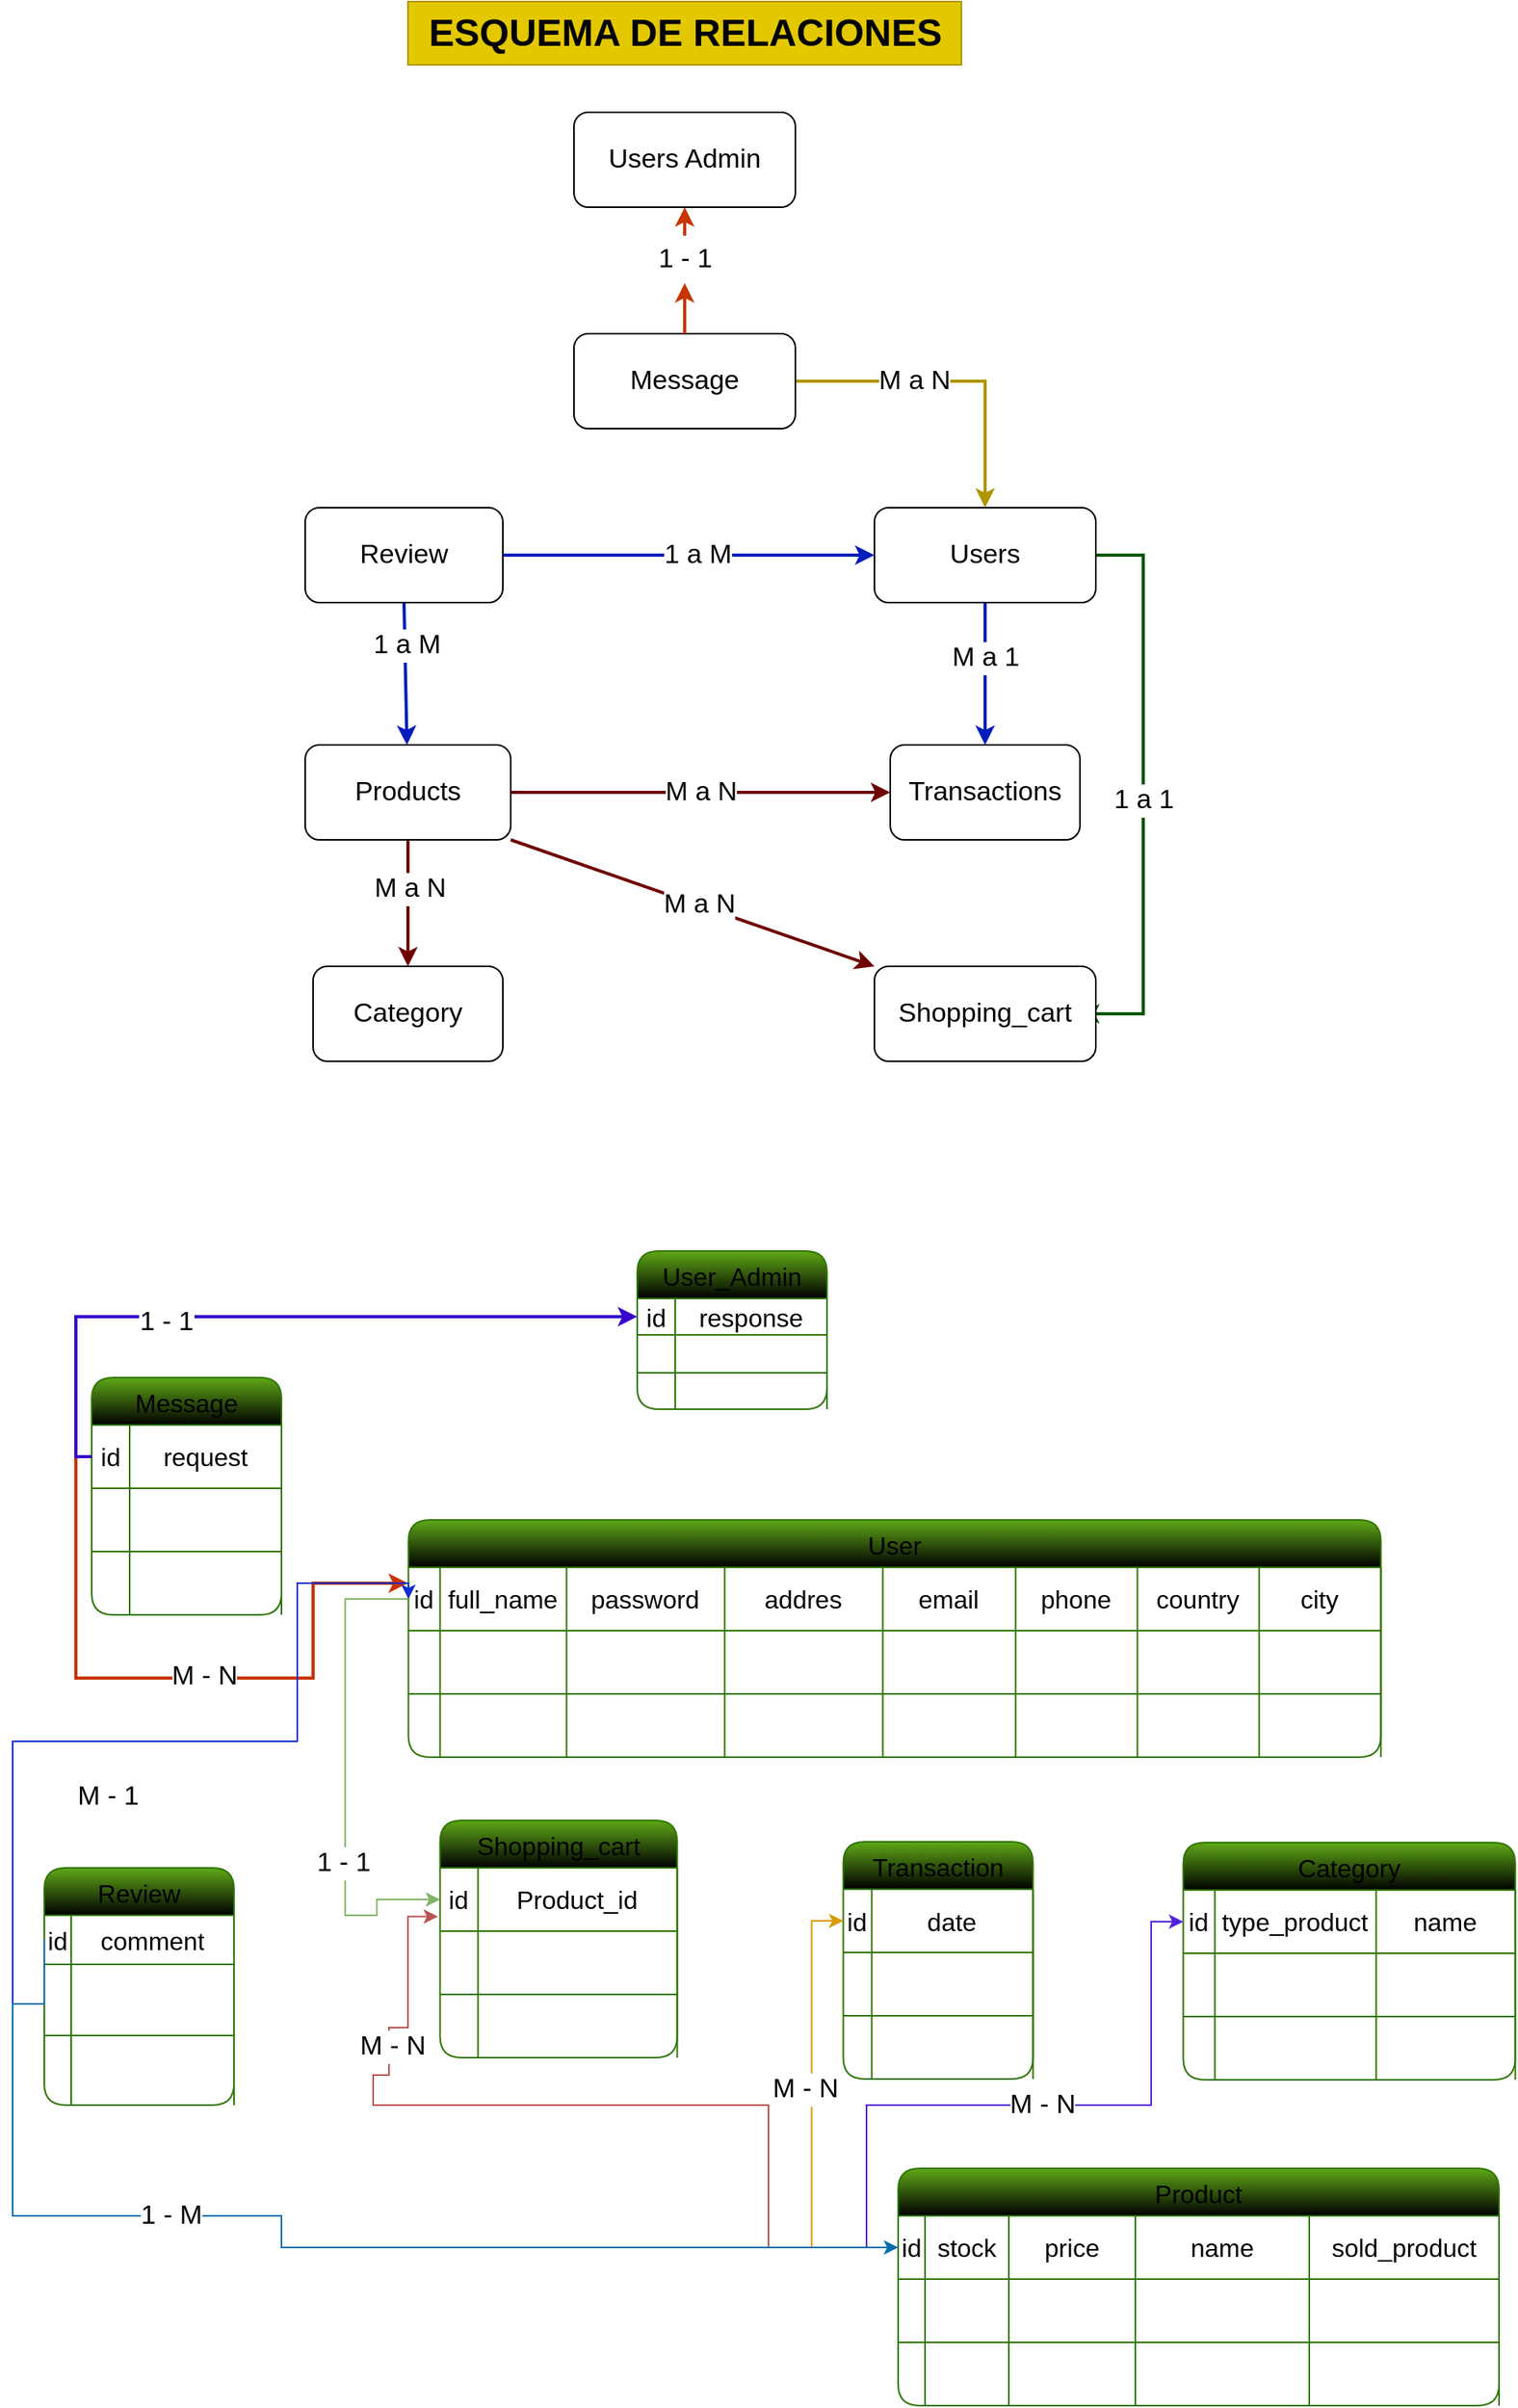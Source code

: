 <mxfile version="21.2.1" type="device">
  <diagram name="Página-1" id="8CF0Q0QWtExZTX1O9rfW">
    <mxGraphModel dx="1705" dy="2005" grid="1" gridSize="10" guides="1" tooltips="1" connect="1" arrows="1" fold="1" page="1" pageScale="1" pageWidth="1169" pageHeight="827" background="none" math="0" shadow="0">
      <root>
        <mxCell id="0" />
        <mxCell id="1" parent="0" />
        <mxCell id="qQ7JCVqUa35sdPKx2-S9-79" value="User" style="shape=table;startSize=30;container=1;collapsible=0;childLayout=tableLayout;strokeColor=#2D7600;fontSize=16;fillColor=#60a917;fontColor=#000000;gradientColor=default;rounded=1;" parent="1" vertex="1">
          <mxGeometry x="380.29" y="190" width="615" height="150" as="geometry" />
        </mxCell>
        <mxCell id="qQ7JCVqUa35sdPKx2-S9-80" value="" style="shape=tableRow;horizontal=0;startSize=0;swimlaneHead=0;swimlaneBody=0;strokeColor=inherit;top=0;left=0;bottom=0;right=0;collapsible=0;dropTarget=0;fillColor=none;points=[[0,0.5],[1,0.5]];portConstraint=eastwest;fontSize=16;" parent="qQ7JCVqUa35sdPKx2-S9-79" vertex="1">
          <mxGeometry y="30" width="615" height="40" as="geometry" />
        </mxCell>
        <mxCell id="707W7tSX6y3eDis5Wxwx-43" value="id" style="shape=partialRectangle;html=1;whiteSpace=wrap;connectable=0;strokeColor=inherit;overflow=hidden;fillColor=none;top=0;left=0;bottom=0;right=0;pointerEvents=1;fontSize=16;" parent="qQ7JCVqUa35sdPKx2-S9-80" vertex="1">
          <mxGeometry width="20" height="40" as="geometry">
            <mxRectangle width="20" height="40" as="alternateBounds" />
          </mxGeometry>
        </mxCell>
        <mxCell id="qQ7JCVqUa35sdPKx2-S9-81" value="full_name" style="shape=partialRectangle;html=1;whiteSpace=wrap;connectable=0;strokeColor=inherit;overflow=hidden;fillColor=none;top=0;left=0;bottom=0;right=0;pointerEvents=1;fontSize=16;" parent="qQ7JCVqUa35sdPKx2-S9-80" vertex="1">
          <mxGeometry x="20" width="80" height="40" as="geometry">
            <mxRectangle width="80" height="40" as="alternateBounds" />
          </mxGeometry>
        </mxCell>
        <mxCell id="qQ7JCVqUa35sdPKx2-S9-82" value="password" style="shape=partialRectangle;html=1;whiteSpace=wrap;connectable=0;strokeColor=inherit;overflow=hidden;fillColor=none;top=0;left=0;bottom=0;right=0;pointerEvents=1;fontSize=16;" parent="qQ7JCVqUa35sdPKx2-S9-80" vertex="1">
          <mxGeometry x="100" width="100" height="40" as="geometry">
            <mxRectangle width="100" height="40" as="alternateBounds" />
          </mxGeometry>
        </mxCell>
        <mxCell id="qQ7JCVqUa35sdPKx2-S9-83" value="addres" style="shape=partialRectangle;html=1;whiteSpace=wrap;connectable=0;strokeColor=inherit;overflow=hidden;fillColor=none;top=0;left=0;bottom=0;right=0;pointerEvents=1;fontSize=16;" parent="qQ7JCVqUa35sdPKx2-S9-80" vertex="1">
          <mxGeometry x="200" width="100" height="40" as="geometry">
            <mxRectangle width="100" height="40" as="alternateBounds" />
          </mxGeometry>
        </mxCell>
        <mxCell id="qQ7JCVqUa35sdPKx2-S9-92" value="email" style="shape=partialRectangle;html=1;whiteSpace=wrap;connectable=0;strokeColor=inherit;overflow=hidden;fillColor=none;top=0;left=0;bottom=0;right=0;pointerEvents=1;fontSize=16;" parent="qQ7JCVqUa35sdPKx2-S9-80" vertex="1">
          <mxGeometry x="300" width="84" height="40" as="geometry">
            <mxRectangle width="84" height="40" as="alternateBounds" />
          </mxGeometry>
        </mxCell>
        <mxCell id="qQ7JCVqUa35sdPKx2-S9-95" value="phone" style="shape=partialRectangle;html=1;whiteSpace=wrap;connectable=0;strokeColor=inherit;overflow=hidden;fillColor=none;top=0;left=0;bottom=0;right=0;pointerEvents=1;fontSize=16;" parent="qQ7JCVqUa35sdPKx2-S9-80" vertex="1">
          <mxGeometry x="384" width="77" height="40" as="geometry">
            <mxRectangle width="77" height="40" as="alternateBounds" />
          </mxGeometry>
        </mxCell>
        <mxCell id="JTOW6ajnWpaqHKfrbv2t-49" value="country" style="shape=partialRectangle;html=1;whiteSpace=wrap;connectable=0;strokeColor=inherit;overflow=hidden;fillColor=none;top=0;left=0;bottom=0;right=0;pointerEvents=1;fontSize=16;" parent="qQ7JCVqUa35sdPKx2-S9-80" vertex="1">
          <mxGeometry x="461" width="77" height="40" as="geometry">
            <mxRectangle width="77" height="40" as="alternateBounds" />
          </mxGeometry>
        </mxCell>
        <mxCell id="JTOW6ajnWpaqHKfrbv2t-55" value="city" style="shape=partialRectangle;html=1;whiteSpace=wrap;connectable=0;strokeColor=inherit;overflow=hidden;fillColor=none;top=0;left=0;bottom=0;right=0;pointerEvents=1;fontSize=16;" parent="qQ7JCVqUa35sdPKx2-S9-80" vertex="1">
          <mxGeometry x="538" width="77" height="40" as="geometry">
            <mxRectangle width="77" height="40" as="alternateBounds" />
          </mxGeometry>
        </mxCell>
        <mxCell id="qQ7JCVqUa35sdPKx2-S9-84" value="" style="shape=tableRow;horizontal=0;startSize=0;swimlaneHead=0;swimlaneBody=0;strokeColor=inherit;top=0;left=0;bottom=0;right=0;collapsible=0;dropTarget=0;fillColor=none;points=[[0,0.5],[1,0.5]];portConstraint=eastwest;fontSize=16;" parent="qQ7JCVqUa35sdPKx2-S9-79" vertex="1">
          <mxGeometry y="70" width="615" height="40" as="geometry" />
        </mxCell>
        <mxCell id="707W7tSX6y3eDis5Wxwx-44" style="shape=partialRectangle;html=1;whiteSpace=wrap;connectable=0;strokeColor=inherit;overflow=hidden;fillColor=none;top=0;left=0;bottom=0;right=0;pointerEvents=1;fontSize=16;" parent="qQ7JCVqUa35sdPKx2-S9-84" vertex="1">
          <mxGeometry width="20" height="40" as="geometry">
            <mxRectangle width="20" height="40" as="alternateBounds" />
          </mxGeometry>
        </mxCell>
        <mxCell id="qQ7JCVqUa35sdPKx2-S9-85" value="" style="shape=partialRectangle;html=1;whiteSpace=wrap;connectable=0;strokeColor=inherit;overflow=hidden;fillColor=none;top=0;left=0;bottom=0;right=0;pointerEvents=1;fontSize=16;" parent="qQ7JCVqUa35sdPKx2-S9-84" vertex="1">
          <mxGeometry x="20" width="80" height="40" as="geometry">
            <mxRectangle width="80" height="40" as="alternateBounds" />
          </mxGeometry>
        </mxCell>
        <mxCell id="qQ7JCVqUa35sdPKx2-S9-86" value="" style="shape=partialRectangle;html=1;whiteSpace=wrap;connectable=0;strokeColor=inherit;overflow=hidden;fillColor=none;top=0;left=0;bottom=0;right=0;pointerEvents=1;fontSize=16;" parent="qQ7JCVqUa35sdPKx2-S9-84" vertex="1">
          <mxGeometry x="100" width="100" height="40" as="geometry">
            <mxRectangle width="100" height="40" as="alternateBounds" />
          </mxGeometry>
        </mxCell>
        <mxCell id="qQ7JCVqUa35sdPKx2-S9-87" value="" style="shape=partialRectangle;html=1;whiteSpace=wrap;connectable=0;strokeColor=inherit;overflow=hidden;fillColor=none;top=0;left=0;bottom=0;right=0;pointerEvents=1;fontSize=16;" parent="qQ7JCVqUa35sdPKx2-S9-84" vertex="1">
          <mxGeometry x="200" width="100" height="40" as="geometry">
            <mxRectangle width="100" height="40" as="alternateBounds" />
          </mxGeometry>
        </mxCell>
        <mxCell id="qQ7JCVqUa35sdPKx2-S9-93" style="shape=partialRectangle;html=1;whiteSpace=wrap;connectable=0;strokeColor=inherit;overflow=hidden;fillColor=none;top=0;left=0;bottom=0;right=0;pointerEvents=1;fontSize=16;" parent="qQ7JCVqUa35sdPKx2-S9-84" vertex="1">
          <mxGeometry x="300" width="84" height="40" as="geometry">
            <mxRectangle width="84" height="40" as="alternateBounds" />
          </mxGeometry>
        </mxCell>
        <mxCell id="qQ7JCVqUa35sdPKx2-S9-96" style="shape=partialRectangle;html=1;whiteSpace=wrap;connectable=0;strokeColor=inherit;overflow=hidden;fillColor=none;top=0;left=0;bottom=0;right=0;pointerEvents=1;fontSize=16;" parent="qQ7JCVqUa35sdPKx2-S9-84" vertex="1">
          <mxGeometry x="384" width="77" height="40" as="geometry">
            <mxRectangle width="77" height="40" as="alternateBounds" />
          </mxGeometry>
        </mxCell>
        <mxCell id="JTOW6ajnWpaqHKfrbv2t-50" style="shape=partialRectangle;html=1;whiteSpace=wrap;connectable=0;strokeColor=inherit;overflow=hidden;fillColor=none;top=0;left=0;bottom=0;right=0;pointerEvents=1;fontSize=16;" parent="qQ7JCVqUa35sdPKx2-S9-84" vertex="1">
          <mxGeometry x="461" width="77" height="40" as="geometry">
            <mxRectangle width="77" height="40" as="alternateBounds" />
          </mxGeometry>
        </mxCell>
        <mxCell id="JTOW6ajnWpaqHKfrbv2t-56" style="shape=partialRectangle;html=1;whiteSpace=wrap;connectable=0;strokeColor=inherit;overflow=hidden;fillColor=none;top=0;left=0;bottom=0;right=0;pointerEvents=1;fontSize=16;" parent="qQ7JCVqUa35sdPKx2-S9-84" vertex="1">
          <mxGeometry x="538" width="77" height="40" as="geometry">
            <mxRectangle width="77" height="40" as="alternateBounds" />
          </mxGeometry>
        </mxCell>
        <mxCell id="qQ7JCVqUa35sdPKx2-S9-88" value="" style="shape=tableRow;horizontal=0;startSize=0;swimlaneHead=0;swimlaneBody=0;strokeColor=inherit;top=0;left=0;bottom=0;right=0;collapsible=0;dropTarget=0;fillColor=none;points=[[0,0.5],[1,0.5]];portConstraint=eastwest;fontSize=16;" parent="qQ7JCVqUa35sdPKx2-S9-79" vertex="1">
          <mxGeometry y="110" width="615" height="40" as="geometry" />
        </mxCell>
        <mxCell id="707W7tSX6y3eDis5Wxwx-45" style="shape=partialRectangle;html=1;whiteSpace=wrap;connectable=0;strokeColor=inherit;overflow=hidden;fillColor=none;top=0;left=0;bottom=0;right=0;pointerEvents=1;fontSize=16;" parent="qQ7JCVqUa35sdPKx2-S9-88" vertex="1">
          <mxGeometry width="20" height="40" as="geometry">
            <mxRectangle width="20" height="40" as="alternateBounds" />
          </mxGeometry>
        </mxCell>
        <mxCell id="qQ7JCVqUa35sdPKx2-S9-89" value="" style="shape=partialRectangle;html=1;whiteSpace=wrap;connectable=0;strokeColor=inherit;overflow=hidden;fillColor=none;top=0;left=0;bottom=0;right=0;pointerEvents=1;fontSize=16;" parent="qQ7JCVqUa35sdPKx2-S9-88" vertex="1">
          <mxGeometry x="20" width="80" height="40" as="geometry">
            <mxRectangle width="80" height="40" as="alternateBounds" />
          </mxGeometry>
        </mxCell>
        <mxCell id="qQ7JCVqUa35sdPKx2-S9-90" value="" style="shape=partialRectangle;html=1;whiteSpace=wrap;connectable=0;strokeColor=inherit;overflow=hidden;fillColor=none;top=0;left=0;bottom=0;right=0;pointerEvents=1;fontSize=16;" parent="qQ7JCVqUa35sdPKx2-S9-88" vertex="1">
          <mxGeometry x="100" width="100" height="40" as="geometry">
            <mxRectangle width="100" height="40" as="alternateBounds" />
          </mxGeometry>
        </mxCell>
        <mxCell id="qQ7JCVqUa35sdPKx2-S9-91" value="" style="shape=partialRectangle;html=1;whiteSpace=wrap;connectable=0;strokeColor=inherit;overflow=hidden;fillColor=none;top=0;left=0;bottom=0;right=0;pointerEvents=1;fontSize=16;" parent="qQ7JCVqUa35sdPKx2-S9-88" vertex="1">
          <mxGeometry x="200" width="100" height="40" as="geometry">
            <mxRectangle width="100" height="40" as="alternateBounds" />
          </mxGeometry>
        </mxCell>
        <mxCell id="qQ7JCVqUa35sdPKx2-S9-94" style="shape=partialRectangle;html=1;whiteSpace=wrap;connectable=0;strokeColor=inherit;overflow=hidden;fillColor=none;top=0;left=0;bottom=0;right=0;pointerEvents=1;fontSize=16;" parent="qQ7JCVqUa35sdPKx2-S9-88" vertex="1">
          <mxGeometry x="300" width="84" height="40" as="geometry">
            <mxRectangle width="84" height="40" as="alternateBounds" />
          </mxGeometry>
        </mxCell>
        <mxCell id="qQ7JCVqUa35sdPKx2-S9-97" style="shape=partialRectangle;html=1;whiteSpace=wrap;connectable=0;strokeColor=inherit;overflow=hidden;fillColor=none;top=0;left=0;bottom=0;right=0;pointerEvents=1;fontSize=16;" parent="qQ7JCVqUa35sdPKx2-S9-88" vertex="1">
          <mxGeometry x="384" width="77" height="40" as="geometry">
            <mxRectangle width="77" height="40" as="alternateBounds" />
          </mxGeometry>
        </mxCell>
        <mxCell id="JTOW6ajnWpaqHKfrbv2t-51" style="shape=partialRectangle;html=1;whiteSpace=wrap;connectable=0;strokeColor=inherit;overflow=hidden;fillColor=none;top=0;left=0;bottom=0;right=0;pointerEvents=1;fontSize=16;" parent="qQ7JCVqUa35sdPKx2-S9-88" vertex="1">
          <mxGeometry x="461" width="77" height="40" as="geometry">
            <mxRectangle width="77" height="40" as="alternateBounds" />
          </mxGeometry>
        </mxCell>
        <mxCell id="JTOW6ajnWpaqHKfrbv2t-57" style="shape=partialRectangle;html=1;whiteSpace=wrap;connectable=0;strokeColor=inherit;overflow=hidden;fillColor=none;top=0;left=0;bottom=0;right=0;pointerEvents=1;fontSize=16;" parent="qQ7JCVqUa35sdPKx2-S9-88" vertex="1">
          <mxGeometry x="538" width="77" height="40" as="geometry">
            <mxRectangle width="77" height="40" as="alternateBounds" />
          </mxGeometry>
        </mxCell>
        <mxCell id="qQ7JCVqUa35sdPKx2-S9-114" value="" style="whiteSpace=wrap;html=1;" parent="qQ7JCVqUa35sdPKx2-S9-88" vertex="1">
          <mxGeometry x="615" height="40" as="geometry">
            <mxRectangle width="NaN" height="40" as="alternateBounds" />
          </mxGeometry>
        </mxCell>
        <mxCell id="PAi8oHcWn7Akl2B9511x-67" value="Product" style="shape=table;startSize=30;container=1;collapsible=0;childLayout=tableLayout;strokeColor=#2D7600;fontSize=16;fillColor=#60a917;fontColor=#000000;rounded=1;gradientColor=default;" parent="1" vertex="1">
          <mxGeometry x="690" y="600" width="380" height="150" as="geometry" />
        </mxCell>
        <mxCell id="PAi8oHcWn7Akl2B9511x-68" value="" style="shape=tableRow;horizontal=0;startSize=0;swimlaneHead=0;swimlaneBody=0;strokeColor=inherit;top=0;left=0;bottom=0;right=0;collapsible=0;dropTarget=0;fillColor=none;points=[[0,0.5],[1,0.5]];portConstraint=eastwest;fontSize=16;" parent="PAi8oHcWn7Akl2B9511x-67" vertex="1">
          <mxGeometry y="30" width="380" height="40" as="geometry" />
        </mxCell>
        <mxCell id="707W7tSX6y3eDis5Wxwx-46" value="id" style="shape=partialRectangle;html=1;whiteSpace=wrap;connectable=0;strokeColor=inherit;overflow=hidden;fillColor=none;top=0;left=0;bottom=0;right=0;pointerEvents=1;fontSize=16;" parent="PAi8oHcWn7Akl2B9511x-68" vertex="1">
          <mxGeometry width="17" height="40" as="geometry">
            <mxRectangle width="17" height="40" as="alternateBounds" />
          </mxGeometry>
        </mxCell>
        <mxCell id="PAi8oHcWn7Akl2B9511x-69" value="stock" style="shape=partialRectangle;html=1;whiteSpace=wrap;connectable=0;strokeColor=inherit;overflow=hidden;fillColor=none;top=0;left=0;bottom=0;right=0;pointerEvents=1;fontSize=16;" parent="PAi8oHcWn7Akl2B9511x-68" vertex="1">
          <mxGeometry x="17" width="53" height="40" as="geometry">
            <mxRectangle width="53" height="40" as="alternateBounds" />
          </mxGeometry>
        </mxCell>
        <mxCell id="PAi8oHcWn7Akl2B9511x-70" value="price" style="shape=partialRectangle;html=1;whiteSpace=wrap;connectable=0;strokeColor=inherit;overflow=hidden;fillColor=none;top=0;left=0;bottom=0;right=0;pointerEvents=1;fontSize=16;" parent="PAi8oHcWn7Akl2B9511x-68" vertex="1">
          <mxGeometry x="70" width="80" height="40" as="geometry">
            <mxRectangle width="80" height="40" as="alternateBounds" />
          </mxGeometry>
        </mxCell>
        <mxCell id="TH6USXf8SKWJXuh6fSLS-1" value="name" style="shape=partialRectangle;html=1;whiteSpace=wrap;connectable=0;strokeColor=inherit;overflow=hidden;fillColor=none;top=0;left=0;bottom=0;right=0;pointerEvents=1;fontSize=16;" parent="PAi8oHcWn7Akl2B9511x-68" vertex="1">
          <mxGeometry x="150" width="110" height="40" as="geometry">
            <mxRectangle width="110" height="40" as="alternateBounds" />
          </mxGeometry>
        </mxCell>
        <mxCell id="xy2coRwceMidqn5IuNq7-7" value="sold_product" style="shape=partialRectangle;html=1;whiteSpace=wrap;connectable=0;strokeColor=inherit;overflow=hidden;fillColor=none;top=0;left=0;bottom=0;right=0;pointerEvents=1;fontSize=16;" parent="PAi8oHcWn7Akl2B9511x-68" vertex="1">
          <mxGeometry x="260" width="120" height="40" as="geometry">
            <mxRectangle width="120" height="40" as="alternateBounds" />
          </mxGeometry>
        </mxCell>
        <mxCell id="PAi8oHcWn7Akl2B9511x-74" value="" style="shape=tableRow;horizontal=0;startSize=0;swimlaneHead=0;swimlaneBody=0;strokeColor=inherit;top=0;left=0;bottom=0;right=0;collapsible=0;dropTarget=0;fillColor=none;points=[[0,0.5],[1,0.5]];portConstraint=eastwest;fontSize=16;" parent="PAi8oHcWn7Akl2B9511x-67" vertex="1">
          <mxGeometry y="70" width="380" height="40" as="geometry" />
        </mxCell>
        <mxCell id="707W7tSX6y3eDis5Wxwx-47" style="shape=partialRectangle;html=1;whiteSpace=wrap;connectable=0;strokeColor=inherit;overflow=hidden;fillColor=none;top=0;left=0;bottom=0;right=0;pointerEvents=1;fontSize=16;" parent="PAi8oHcWn7Akl2B9511x-74" vertex="1">
          <mxGeometry width="17" height="40" as="geometry">
            <mxRectangle width="17" height="40" as="alternateBounds" />
          </mxGeometry>
        </mxCell>
        <mxCell id="PAi8oHcWn7Akl2B9511x-75" value="" style="shape=partialRectangle;html=1;whiteSpace=wrap;connectable=0;strokeColor=inherit;overflow=hidden;fillColor=none;top=0;left=0;bottom=0;right=0;pointerEvents=1;fontSize=16;" parent="PAi8oHcWn7Akl2B9511x-74" vertex="1">
          <mxGeometry x="17" width="53" height="40" as="geometry">
            <mxRectangle width="53" height="40" as="alternateBounds" />
          </mxGeometry>
        </mxCell>
        <mxCell id="PAi8oHcWn7Akl2B9511x-76" value="" style="shape=partialRectangle;html=1;whiteSpace=wrap;connectable=0;strokeColor=inherit;overflow=hidden;fillColor=none;top=0;left=0;bottom=0;right=0;pointerEvents=1;fontSize=16;" parent="PAi8oHcWn7Akl2B9511x-74" vertex="1">
          <mxGeometry x="70" width="80" height="40" as="geometry">
            <mxRectangle width="80" height="40" as="alternateBounds" />
          </mxGeometry>
        </mxCell>
        <mxCell id="TH6USXf8SKWJXuh6fSLS-2" style="shape=partialRectangle;html=1;whiteSpace=wrap;connectable=0;strokeColor=inherit;overflow=hidden;fillColor=none;top=0;left=0;bottom=0;right=0;pointerEvents=1;fontSize=16;" parent="PAi8oHcWn7Akl2B9511x-74" vertex="1">
          <mxGeometry x="150" width="110" height="40" as="geometry">
            <mxRectangle width="110" height="40" as="alternateBounds" />
          </mxGeometry>
        </mxCell>
        <mxCell id="xy2coRwceMidqn5IuNq7-8" style="shape=partialRectangle;html=1;whiteSpace=wrap;connectable=0;strokeColor=inherit;overflow=hidden;fillColor=none;top=0;left=0;bottom=0;right=0;pointerEvents=1;fontSize=16;" parent="PAi8oHcWn7Akl2B9511x-74" vertex="1">
          <mxGeometry x="260" width="120" height="40" as="geometry">
            <mxRectangle width="120" height="40" as="alternateBounds" />
          </mxGeometry>
        </mxCell>
        <mxCell id="PAi8oHcWn7Akl2B9511x-80" value="" style="shape=tableRow;horizontal=0;startSize=0;swimlaneHead=0;swimlaneBody=0;strokeColor=inherit;top=0;left=0;bottom=0;right=0;collapsible=0;dropTarget=0;fillColor=none;points=[[0,0.5],[1,0.5]];portConstraint=eastwest;fontSize=16;" parent="PAi8oHcWn7Akl2B9511x-67" vertex="1">
          <mxGeometry y="110" width="380" height="40" as="geometry" />
        </mxCell>
        <mxCell id="707W7tSX6y3eDis5Wxwx-48" style="shape=partialRectangle;html=1;whiteSpace=wrap;connectable=0;strokeColor=inherit;overflow=hidden;fillColor=none;top=0;left=0;bottom=0;right=0;pointerEvents=1;fontSize=16;" parent="PAi8oHcWn7Akl2B9511x-80" vertex="1">
          <mxGeometry width="17" height="40" as="geometry">
            <mxRectangle width="17" height="40" as="alternateBounds" />
          </mxGeometry>
        </mxCell>
        <mxCell id="PAi8oHcWn7Akl2B9511x-81" value="" style="shape=partialRectangle;html=1;whiteSpace=wrap;connectable=0;strokeColor=inherit;overflow=hidden;fillColor=none;top=0;left=0;bottom=0;right=0;pointerEvents=1;fontSize=16;" parent="PAi8oHcWn7Akl2B9511x-80" vertex="1">
          <mxGeometry x="17" width="53" height="40" as="geometry">
            <mxRectangle width="53" height="40" as="alternateBounds" />
          </mxGeometry>
        </mxCell>
        <mxCell id="PAi8oHcWn7Akl2B9511x-82" value="" style="shape=partialRectangle;html=1;whiteSpace=wrap;connectable=0;strokeColor=inherit;overflow=hidden;fillColor=none;top=0;left=0;bottom=0;right=0;pointerEvents=1;fontSize=16;" parent="PAi8oHcWn7Akl2B9511x-80" vertex="1">
          <mxGeometry x="70" width="80" height="40" as="geometry">
            <mxRectangle width="80" height="40" as="alternateBounds" />
          </mxGeometry>
        </mxCell>
        <mxCell id="TH6USXf8SKWJXuh6fSLS-3" style="shape=partialRectangle;html=1;whiteSpace=wrap;connectable=0;strokeColor=inherit;overflow=hidden;fillColor=none;top=0;left=0;bottom=0;right=0;pointerEvents=1;fontSize=16;" parent="PAi8oHcWn7Akl2B9511x-80" vertex="1">
          <mxGeometry x="150" width="110" height="40" as="geometry">
            <mxRectangle width="110" height="40" as="alternateBounds" />
          </mxGeometry>
        </mxCell>
        <mxCell id="xy2coRwceMidqn5IuNq7-9" style="shape=partialRectangle;html=1;whiteSpace=wrap;connectable=0;strokeColor=inherit;overflow=hidden;fillColor=none;top=0;left=0;bottom=0;right=0;pointerEvents=1;fontSize=16;" parent="PAi8oHcWn7Akl2B9511x-80" vertex="1">
          <mxGeometry x="260" width="120" height="40" as="geometry">
            <mxRectangle width="120" height="40" as="alternateBounds" />
          </mxGeometry>
        </mxCell>
        <mxCell id="PAi8oHcWn7Akl2B9511x-86" value="" style="whiteSpace=wrap;html=1;" parent="PAi8oHcWn7Akl2B9511x-80" vertex="1">
          <mxGeometry x="380" height="40" as="geometry">
            <mxRectangle width="NaN" height="40" as="alternateBounds" />
          </mxGeometry>
        </mxCell>
        <mxCell id="PAi8oHcWn7Akl2B9511x-87" value="Category" style="shape=table;startSize=30;container=1;collapsible=0;childLayout=tableLayout;strokeColor=#2D7600;fontSize=16;fillColor=#60a917;fontColor=#000000;rounded=1;gradientColor=default;" parent="1" vertex="1">
          <mxGeometry x="870.29" y="394" width="210" height="150" as="geometry" />
        </mxCell>
        <mxCell id="PAi8oHcWn7Akl2B9511x-88" value="" style="shape=tableRow;horizontal=0;startSize=0;swimlaneHead=0;swimlaneBody=0;strokeColor=inherit;top=0;left=0;bottom=0;right=0;collapsible=0;dropTarget=0;fillColor=none;points=[[0,0.5],[1,0.5]];portConstraint=eastwest;fontSize=16;" parent="PAi8oHcWn7Akl2B9511x-87" vertex="1">
          <mxGeometry y="30" width="210" height="40" as="geometry" />
        </mxCell>
        <mxCell id="707W7tSX6y3eDis5Wxwx-49" value="id" style="shape=partialRectangle;html=1;whiteSpace=wrap;connectable=0;strokeColor=inherit;overflow=hidden;fillColor=none;top=0;left=0;bottom=0;right=0;pointerEvents=1;fontSize=16;" parent="PAi8oHcWn7Akl2B9511x-88" vertex="1">
          <mxGeometry width="20" height="40" as="geometry">
            <mxRectangle width="20" height="40" as="alternateBounds" />
          </mxGeometry>
        </mxCell>
        <mxCell id="PAi8oHcWn7Akl2B9511x-89" value="type_product" style="shape=partialRectangle;html=1;whiteSpace=wrap;connectable=0;strokeColor=inherit;overflow=hidden;fillColor=none;top=0;left=0;bottom=0;right=0;pointerEvents=1;fontSize=16;" parent="PAi8oHcWn7Akl2B9511x-88" vertex="1">
          <mxGeometry x="20" width="102" height="40" as="geometry">
            <mxRectangle width="102" height="40" as="alternateBounds" />
          </mxGeometry>
        </mxCell>
        <mxCell id="PAi8oHcWn7Akl2B9511x-90" value="name" style="shape=partialRectangle;html=1;whiteSpace=wrap;connectable=0;strokeColor=inherit;overflow=hidden;fillColor=none;top=0;left=0;bottom=0;right=0;pointerEvents=1;fontSize=16;" parent="PAi8oHcWn7Akl2B9511x-88" vertex="1">
          <mxGeometry x="122" width="88" height="40" as="geometry">
            <mxRectangle width="88" height="40" as="alternateBounds" />
          </mxGeometry>
        </mxCell>
        <mxCell id="PAi8oHcWn7Akl2B9511x-91" value="" style="shape=tableRow;horizontal=0;startSize=0;swimlaneHead=0;swimlaneBody=0;strokeColor=inherit;top=0;left=0;bottom=0;right=0;collapsible=0;dropTarget=0;fillColor=none;points=[[0,0.5],[1,0.5]];portConstraint=eastwest;fontSize=16;" parent="PAi8oHcWn7Akl2B9511x-87" vertex="1">
          <mxGeometry y="70" width="210" height="40" as="geometry" />
        </mxCell>
        <mxCell id="707W7tSX6y3eDis5Wxwx-50" style="shape=partialRectangle;html=1;whiteSpace=wrap;connectable=0;strokeColor=inherit;overflow=hidden;fillColor=none;top=0;left=0;bottom=0;right=0;pointerEvents=1;fontSize=16;" parent="PAi8oHcWn7Akl2B9511x-91" vertex="1">
          <mxGeometry width="20" height="40" as="geometry">
            <mxRectangle width="20" height="40" as="alternateBounds" />
          </mxGeometry>
        </mxCell>
        <mxCell id="PAi8oHcWn7Akl2B9511x-92" value="" style="shape=partialRectangle;html=1;whiteSpace=wrap;connectable=0;strokeColor=inherit;overflow=hidden;fillColor=none;top=0;left=0;bottom=0;right=0;pointerEvents=1;fontSize=16;" parent="PAi8oHcWn7Akl2B9511x-91" vertex="1">
          <mxGeometry x="20" width="102" height="40" as="geometry">
            <mxRectangle width="102" height="40" as="alternateBounds" />
          </mxGeometry>
        </mxCell>
        <mxCell id="PAi8oHcWn7Akl2B9511x-93" value="" style="shape=partialRectangle;html=1;whiteSpace=wrap;connectable=0;strokeColor=inherit;overflow=hidden;fillColor=none;top=0;left=0;bottom=0;right=0;pointerEvents=1;fontSize=16;" parent="PAi8oHcWn7Akl2B9511x-91" vertex="1">
          <mxGeometry x="122" width="88" height="40" as="geometry">
            <mxRectangle width="88" height="40" as="alternateBounds" />
          </mxGeometry>
        </mxCell>
        <mxCell id="PAi8oHcWn7Akl2B9511x-94" value="" style="shape=tableRow;horizontal=0;startSize=0;swimlaneHead=0;swimlaneBody=0;strokeColor=inherit;top=0;left=0;bottom=0;right=0;collapsible=0;dropTarget=0;fillColor=none;points=[[0,0.5],[1,0.5]];portConstraint=eastwest;fontSize=16;" parent="PAi8oHcWn7Akl2B9511x-87" vertex="1">
          <mxGeometry y="110" width="210" height="40" as="geometry" />
        </mxCell>
        <mxCell id="707W7tSX6y3eDis5Wxwx-51" style="shape=partialRectangle;html=1;whiteSpace=wrap;connectable=0;strokeColor=inherit;overflow=hidden;fillColor=none;top=0;left=0;bottom=0;right=0;pointerEvents=1;fontSize=16;" parent="PAi8oHcWn7Akl2B9511x-94" vertex="1">
          <mxGeometry width="20" height="40" as="geometry">
            <mxRectangle width="20" height="40" as="alternateBounds" />
          </mxGeometry>
        </mxCell>
        <mxCell id="PAi8oHcWn7Akl2B9511x-95" value="" style="shape=partialRectangle;html=1;whiteSpace=wrap;connectable=0;strokeColor=inherit;overflow=hidden;fillColor=none;top=0;left=0;bottom=0;right=0;pointerEvents=1;fontSize=16;" parent="PAi8oHcWn7Akl2B9511x-94" vertex="1">
          <mxGeometry x="20" width="102" height="40" as="geometry">
            <mxRectangle width="102" height="40" as="alternateBounds" />
          </mxGeometry>
        </mxCell>
        <mxCell id="PAi8oHcWn7Akl2B9511x-96" value="" style="shape=partialRectangle;html=1;whiteSpace=wrap;connectable=0;strokeColor=inherit;overflow=hidden;fillColor=none;top=0;left=0;bottom=0;right=0;pointerEvents=1;fontSize=16;" parent="PAi8oHcWn7Akl2B9511x-94" vertex="1">
          <mxGeometry x="122" width="88" height="40" as="geometry">
            <mxRectangle width="88" height="40" as="alternateBounds" />
          </mxGeometry>
        </mxCell>
        <mxCell id="PAi8oHcWn7Akl2B9511x-97" value="" style="whiteSpace=wrap;html=1;" parent="PAi8oHcWn7Akl2B9511x-94" vertex="1">
          <mxGeometry x="210" height="40" as="geometry">
            <mxRectangle width="NaN" height="40" as="alternateBounds" />
          </mxGeometry>
        </mxCell>
        <mxCell id="PAi8oHcWn7Akl2B9511x-98" value="Shopping_cart" style="shape=table;startSize=30;container=1;collapsible=0;childLayout=tableLayout;strokeColor=#2D7600;fontSize=16;fillColor=#60a917;fontColor=#000000;rounded=1;gradientColor=default;" parent="1" vertex="1">
          <mxGeometry x="400.29" y="380" width="150" height="150" as="geometry" />
        </mxCell>
        <mxCell id="PAi8oHcWn7Akl2B9511x-99" value="" style="shape=tableRow;horizontal=0;startSize=0;swimlaneHead=0;swimlaneBody=0;strokeColor=inherit;top=0;left=0;bottom=0;right=0;collapsible=0;dropTarget=0;fillColor=none;points=[[0,0.5],[1,0.5]];portConstraint=eastwest;fontSize=16;" parent="PAi8oHcWn7Akl2B9511x-98" vertex="1">
          <mxGeometry y="30" width="150" height="40" as="geometry" />
        </mxCell>
        <mxCell id="707W7tSX6y3eDis5Wxwx-52" value="id" style="shape=partialRectangle;html=1;whiteSpace=wrap;connectable=0;strokeColor=inherit;overflow=hidden;fillColor=none;top=0;left=0;bottom=0;right=0;pointerEvents=1;fontSize=16;" parent="PAi8oHcWn7Akl2B9511x-99" vertex="1">
          <mxGeometry width="24" height="40" as="geometry">
            <mxRectangle width="24" height="40" as="alternateBounds" />
          </mxGeometry>
        </mxCell>
        <mxCell id="PAi8oHcWn7Akl2B9511x-100" value="Product_id" style="shape=partialRectangle;html=1;whiteSpace=wrap;connectable=0;strokeColor=inherit;overflow=hidden;fillColor=none;top=0;left=0;bottom=0;right=0;pointerEvents=1;fontSize=16;" parent="PAi8oHcWn7Akl2B9511x-99" vertex="1">
          <mxGeometry x="24" width="126" height="40" as="geometry">
            <mxRectangle width="126" height="40" as="alternateBounds" />
          </mxGeometry>
        </mxCell>
        <mxCell id="PAi8oHcWn7Akl2B9511x-102" value="" style="shape=tableRow;horizontal=0;startSize=0;swimlaneHead=0;swimlaneBody=0;strokeColor=inherit;top=0;left=0;bottom=0;right=0;collapsible=0;dropTarget=0;fillColor=none;points=[[0,0.5],[1,0.5]];portConstraint=eastwest;fontSize=16;" parent="PAi8oHcWn7Akl2B9511x-98" vertex="1">
          <mxGeometry y="70" width="150" height="40" as="geometry" />
        </mxCell>
        <mxCell id="707W7tSX6y3eDis5Wxwx-53" style="shape=partialRectangle;html=1;whiteSpace=wrap;connectable=0;strokeColor=inherit;overflow=hidden;fillColor=none;top=0;left=0;bottom=0;right=0;pointerEvents=1;fontSize=16;" parent="PAi8oHcWn7Akl2B9511x-102" vertex="1">
          <mxGeometry width="24" height="40" as="geometry">
            <mxRectangle width="24" height="40" as="alternateBounds" />
          </mxGeometry>
        </mxCell>
        <mxCell id="PAi8oHcWn7Akl2B9511x-103" value="" style="shape=partialRectangle;html=1;whiteSpace=wrap;connectable=0;strokeColor=inherit;overflow=hidden;fillColor=none;top=0;left=0;bottom=0;right=0;pointerEvents=1;fontSize=16;" parent="PAi8oHcWn7Akl2B9511x-102" vertex="1">
          <mxGeometry x="24" width="126" height="40" as="geometry">
            <mxRectangle width="126" height="40" as="alternateBounds" />
          </mxGeometry>
        </mxCell>
        <mxCell id="PAi8oHcWn7Akl2B9511x-105" value="" style="shape=tableRow;horizontal=0;startSize=0;swimlaneHead=0;swimlaneBody=0;strokeColor=inherit;top=0;left=0;bottom=0;right=0;collapsible=0;dropTarget=0;fillColor=none;points=[[0,0.5],[1,0.5]];portConstraint=eastwest;fontSize=16;" parent="PAi8oHcWn7Akl2B9511x-98" vertex="1">
          <mxGeometry y="110" width="150" height="40" as="geometry" />
        </mxCell>
        <mxCell id="707W7tSX6y3eDis5Wxwx-54" style="shape=partialRectangle;html=1;whiteSpace=wrap;connectable=0;strokeColor=inherit;overflow=hidden;fillColor=none;top=0;left=0;bottom=0;right=0;pointerEvents=1;fontSize=16;" parent="PAi8oHcWn7Akl2B9511x-105" vertex="1">
          <mxGeometry width="24" height="40" as="geometry">
            <mxRectangle width="24" height="40" as="alternateBounds" />
          </mxGeometry>
        </mxCell>
        <mxCell id="PAi8oHcWn7Akl2B9511x-106" value="" style="shape=partialRectangle;html=1;whiteSpace=wrap;connectable=0;strokeColor=inherit;overflow=hidden;fillColor=none;top=0;left=0;bottom=0;right=0;pointerEvents=1;fontSize=16;" parent="PAi8oHcWn7Akl2B9511x-105" vertex="1">
          <mxGeometry x="24" width="126" height="40" as="geometry">
            <mxRectangle width="126" height="40" as="alternateBounds" />
          </mxGeometry>
        </mxCell>
        <mxCell id="PAi8oHcWn7Akl2B9511x-108" value="" style="whiteSpace=wrap;html=1;" parent="PAi8oHcWn7Akl2B9511x-105" vertex="1">
          <mxGeometry x="150" height="40" as="geometry">
            <mxRectangle width="NaN" height="40" as="alternateBounds" />
          </mxGeometry>
        </mxCell>
        <mxCell id="E7H6Xlp2fev-B4NN_4Y5-2" style="edgeStyle=none;rounded=0;orthogonalLoop=1;jettySize=auto;html=1;exitX=0.5;exitY=1;exitDx=0;exitDy=0;fillColor=#0050ef;strokeColor=#001DBC;strokeWidth=2;" parent="1" source="E7H6Xlp2fev-B4NN_4Y5-6" target="E7H6Xlp2fev-B4NN_4Y5-20" edge="1">
          <mxGeometry relative="1" as="geometry" />
        </mxCell>
        <mxCell id="E7H6Xlp2fev-B4NN_4Y5-3" value="&lt;font style=&quot;font-size: 17px;&quot;&gt;M a 1&lt;/font&gt;" style="edgeLabel;html=1;align=center;verticalAlign=middle;resizable=0;points=[];" parent="E7H6Xlp2fev-B4NN_4Y5-2" vertex="1" connectable="0">
          <mxGeometry x="-0.486" y="2" relative="1" as="geometry">
            <mxPoint x="-2" y="12" as="offset" />
          </mxGeometry>
        </mxCell>
        <mxCell id="E7H6Xlp2fev-B4NN_4Y5-4" style="edgeStyle=none;rounded=0;orthogonalLoop=1;jettySize=auto;html=1;exitX=1;exitY=0.5;exitDx=0;exitDy=0;fillColor=#008a00;strokeColor=#005700;strokeWidth=2;entryX=1;entryY=0.5;entryDx=0;entryDy=0;entryPerimeter=0;" parent="1" source="E7H6Xlp2fev-B4NN_4Y5-6" edge="1">
          <mxGeometry relative="1" as="geometry">
            <mxPoint x="805" y="-130" as="targetPoint" />
            <Array as="points">
              <mxPoint x="845" y="-420" />
              <mxPoint x="845" y="-260" />
              <mxPoint x="845" y="-130" />
            </Array>
            <mxPoint x="805" y="-390" as="sourcePoint" />
          </mxGeometry>
        </mxCell>
        <mxCell id="E7H6Xlp2fev-B4NN_4Y5-5" value="&lt;font style=&quot;font-size: 17px;&quot;&gt;1 a 1&lt;/font&gt;" style="edgeLabel;html=1;align=center;verticalAlign=middle;resizable=0;points=[];" parent="E7H6Xlp2fev-B4NN_4Y5-4" vertex="1" connectable="0">
          <mxGeometry x="0.447" y="-4" relative="1" as="geometry">
            <mxPoint x="4" y="-76" as="offset" />
          </mxGeometry>
        </mxCell>
        <mxCell id="E7H6Xlp2fev-B4NN_4Y5-6" value="&lt;font style=&quot;font-size: 17px;&quot;&gt;Users&lt;/font&gt;" style="rounded=1;whiteSpace=wrap;html=1;" parent="1" vertex="1">
          <mxGeometry x="675" y="-450" width="140" height="60" as="geometry" />
        </mxCell>
        <mxCell id="E7H6Xlp2fev-B4NN_4Y5-7" style="edgeStyle=none;rounded=0;orthogonalLoop=1;jettySize=auto;html=1;exitX=0.5;exitY=1;exitDx=0;exitDy=0;fillColor=#0050ef;strokeColor=#001DBC;strokeWidth=2;" parent="1" source="E7H6Xlp2fev-B4NN_4Y5-11" target="E7H6Xlp2fev-B4NN_4Y5-19" edge="1">
          <mxGeometry relative="1" as="geometry" />
        </mxCell>
        <mxCell id="E7H6Xlp2fev-B4NN_4Y5-8" value="&lt;font style=&quot;font-size: 17px;&quot;&gt;1 a M&lt;/font&gt;" style="edgeLabel;html=1;align=center;verticalAlign=middle;resizable=0;points=[];" parent="E7H6Xlp2fev-B4NN_4Y5-7" vertex="1" connectable="0">
          <mxGeometry x="-0.401" y="1" relative="1" as="geometry">
            <mxPoint as="offset" />
          </mxGeometry>
        </mxCell>
        <mxCell id="E7H6Xlp2fev-B4NN_4Y5-9" style="edgeStyle=none;rounded=0;orthogonalLoop=1;jettySize=auto;html=1;strokeWidth=2;fillColor=#0050ef;strokeColor=#001DBC;" parent="1" source="E7H6Xlp2fev-B4NN_4Y5-11" target="E7H6Xlp2fev-B4NN_4Y5-6" edge="1">
          <mxGeometry relative="1" as="geometry" />
        </mxCell>
        <mxCell id="E7H6Xlp2fev-B4NN_4Y5-10" value="&lt;font style=&quot;font-size: 17px;&quot;&gt;1 a M&lt;/font&gt;" style="edgeLabel;html=1;align=center;verticalAlign=middle;resizable=0;points=[];" parent="E7H6Xlp2fev-B4NN_4Y5-9" vertex="1" connectable="0">
          <mxGeometry x="0.113" y="4" relative="1" as="geometry">
            <mxPoint x="-8" y="4" as="offset" />
          </mxGeometry>
        </mxCell>
        <mxCell id="E7H6Xlp2fev-B4NN_4Y5-11" value="&lt;font style=&quot;font-size: 17px;&quot;&gt;Review&lt;/font&gt;" style="rounded=1;whiteSpace=wrap;html=1;" parent="1" vertex="1">
          <mxGeometry x="315" y="-450" width="125" height="60" as="geometry" />
        </mxCell>
        <mxCell id="E7H6Xlp2fev-B4NN_4Y5-12" value="&lt;font style=&quot;font-size: 17px;&quot;&gt;Category&lt;/font&gt;" style="rounded=1;whiteSpace=wrap;html=1;" parent="1" vertex="1">
          <mxGeometry x="320" y="-160" width="120" height="60" as="geometry" />
        </mxCell>
        <mxCell id="E7H6Xlp2fev-B4NN_4Y5-13" style="rounded=0;orthogonalLoop=1;jettySize=auto;html=1;exitX=1;exitY=0.5;exitDx=0;exitDy=0;fillColor=#a20025;strokeColor=#6F0000;strokeWidth=2;" parent="1" source="E7H6Xlp2fev-B4NN_4Y5-19" target="E7H6Xlp2fev-B4NN_4Y5-20" edge="1">
          <mxGeometry relative="1" as="geometry" />
        </mxCell>
        <mxCell id="E7H6Xlp2fev-B4NN_4Y5-14" value="&lt;font style=&quot;font-size: 17px;&quot;&gt;M a N&lt;/font&gt;" style="edgeLabel;html=1;align=center;verticalAlign=middle;resizable=0;points=[];" parent="E7H6Xlp2fev-B4NN_4Y5-13" vertex="1" connectable="0">
          <mxGeometry x="-0.3" y="3" relative="1" as="geometry">
            <mxPoint x="36" y="3" as="offset" />
          </mxGeometry>
        </mxCell>
        <mxCell id="E7H6Xlp2fev-B4NN_4Y5-15" style="edgeStyle=none;rounded=0;orthogonalLoop=1;jettySize=auto;html=1;exitX=0.5;exitY=1;exitDx=0;exitDy=0;fillColor=#a20025;strokeColor=#6F0000;strokeWidth=2;" parent="1" source="E7H6Xlp2fev-B4NN_4Y5-19" target="E7H6Xlp2fev-B4NN_4Y5-12" edge="1">
          <mxGeometry relative="1" as="geometry" />
        </mxCell>
        <mxCell id="E7H6Xlp2fev-B4NN_4Y5-16" value="&lt;font style=&quot;font-size: 17px;&quot;&gt;M a N&lt;/font&gt;" style="edgeLabel;html=1;align=center;verticalAlign=middle;resizable=0;points=[];" parent="E7H6Xlp2fev-B4NN_4Y5-15" vertex="1" connectable="0">
          <mxGeometry x="-0.227" y="1" relative="1" as="geometry">
            <mxPoint as="offset" />
          </mxGeometry>
        </mxCell>
        <mxCell id="E7H6Xlp2fev-B4NN_4Y5-17" style="edgeStyle=none;rounded=0;orthogonalLoop=1;jettySize=auto;html=1;exitX=1;exitY=1;exitDx=0;exitDy=0;entryX=0;entryY=0;entryDx=0;entryDy=0;fillColor=#a20025;strokeColor=#6F0000;strokeWidth=2;" parent="1" source="E7H6Xlp2fev-B4NN_4Y5-19" target="E7H6Xlp2fev-B4NN_4Y5-21" edge="1">
          <mxGeometry relative="1" as="geometry" />
        </mxCell>
        <mxCell id="E7H6Xlp2fev-B4NN_4Y5-18" value="&lt;font style=&quot;font-size: 17px;&quot;&gt;M a N&lt;/font&gt;" style="edgeLabel;html=1;align=center;verticalAlign=middle;resizable=0;points=[];" parent="E7H6Xlp2fev-B4NN_4Y5-17" vertex="1" connectable="0">
          <mxGeometry x="-0.159" y="4" relative="1" as="geometry">
            <mxPoint x="21" y="11" as="offset" />
          </mxGeometry>
        </mxCell>
        <mxCell id="E7H6Xlp2fev-B4NN_4Y5-19" value="&lt;font style=&quot;font-size: 17px;&quot;&gt;Products&lt;/font&gt;" style="rounded=1;whiteSpace=wrap;html=1;" parent="1" vertex="1">
          <mxGeometry x="315" y="-300" width="130" height="60" as="geometry" />
        </mxCell>
        <mxCell id="E7H6Xlp2fev-B4NN_4Y5-20" value="&lt;font style=&quot;font-size: 17px;&quot;&gt;Transactions&lt;/font&gt;" style="rounded=1;whiteSpace=wrap;html=1;" parent="1" vertex="1">
          <mxGeometry x="685" y="-300" width="120" height="60" as="geometry" />
        </mxCell>
        <mxCell id="E7H6Xlp2fev-B4NN_4Y5-21" value="&lt;font style=&quot;font-size: 17px;&quot;&gt;Shopping_cart&lt;/font&gt;" style="rounded=1;whiteSpace=wrap;html=1;" parent="1" vertex="1">
          <mxGeometry x="675" y="-160" width="140" height="60" as="geometry" />
        </mxCell>
        <mxCell id="E7H6Xlp2fev-B4NN_4Y5-22" value="&lt;b&gt;&lt;font style=&quot;font-size: 24px;&quot;&gt;ESQUEMA DE RELACIONES&lt;/font&gt;&lt;/b&gt;" style="text;html=1;align=center;verticalAlign=middle;resizable=0;points=[];autosize=1;strokeColor=#B09500;fillColor=#e3c800;fontColor=#000000;perimeterSpacing=6;" parent="1" vertex="1">
          <mxGeometry x="380" y="-770" width="350" height="40" as="geometry" />
        </mxCell>
        <mxCell id="JTOW6ajnWpaqHKfrbv2t-1" value="Review" style="shape=table;startSize=30;container=1;collapsible=0;childLayout=tableLayout;strokeColor=#2D7600;fontSize=16;fillColor=#60a917;fontColor=#000000;rounded=1;gradientColor=default;" parent="1" vertex="1">
          <mxGeometry x="150" y="410" width="120" height="150" as="geometry" />
        </mxCell>
        <mxCell id="JTOW6ajnWpaqHKfrbv2t-2" value="" style="shape=tableRow;horizontal=0;startSize=0;swimlaneHead=0;swimlaneBody=0;strokeColor=inherit;top=0;left=0;bottom=0;right=0;collapsible=0;dropTarget=0;fillColor=none;points=[[0,0.5],[1,0.5]];portConstraint=eastwest;fontSize=16;" parent="JTOW6ajnWpaqHKfrbv2t-1" vertex="1">
          <mxGeometry y="30" width="120" height="31" as="geometry" />
        </mxCell>
        <mxCell id="JTOW6ajnWpaqHKfrbv2t-3" value="id" style="shape=partialRectangle;html=1;whiteSpace=wrap;connectable=0;strokeColor=inherit;overflow=hidden;fillColor=none;top=0;left=0;bottom=0;right=0;pointerEvents=1;fontSize=16;" parent="JTOW6ajnWpaqHKfrbv2t-2" vertex="1">
          <mxGeometry width="17" height="31" as="geometry">
            <mxRectangle width="17" height="31" as="alternateBounds" />
          </mxGeometry>
        </mxCell>
        <mxCell id="JTOW6ajnWpaqHKfrbv2t-4" value="comment" style="shape=partialRectangle;html=1;whiteSpace=wrap;connectable=0;strokeColor=inherit;overflow=hidden;fillColor=none;top=0;left=0;bottom=0;right=0;pointerEvents=1;fontSize=16;" parent="JTOW6ajnWpaqHKfrbv2t-2" vertex="1">
          <mxGeometry x="17" width="103" height="31" as="geometry">
            <mxRectangle width="103" height="31" as="alternateBounds" />
          </mxGeometry>
        </mxCell>
        <mxCell id="JTOW6ajnWpaqHKfrbv2t-6" value="" style="shape=tableRow;horizontal=0;startSize=0;swimlaneHead=0;swimlaneBody=0;strokeColor=inherit;top=0;left=0;bottom=0;right=0;collapsible=0;dropTarget=0;fillColor=none;points=[[0,0.5],[1,0.5]];portConstraint=eastwest;fontSize=16;" parent="JTOW6ajnWpaqHKfrbv2t-1" vertex="1">
          <mxGeometry y="61" width="120" height="45" as="geometry" />
        </mxCell>
        <mxCell id="JTOW6ajnWpaqHKfrbv2t-7" style="shape=partialRectangle;html=1;whiteSpace=wrap;connectable=0;strokeColor=inherit;overflow=hidden;fillColor=none;top=0;left=0;bottom=0;right=0;pointerEvents=1;fontSize=16;" parent="JTOW6ajnWpaqHKfrbv2t-6" vertex="1">
          <mxGeometry width="17" height="45" as="geometry">
            <mxRectangle width="17" height="45" as="alternateBounds" />
          </mxGeometry>
        </mxCell>
        <mxCell id="JTOW6ajnWpaqHKfrbv2t-8" value="" style="shape=partialRectangle;html=1;whiteSpace=wrap;connectable=0;strokeColor=inherit;overflow=hidden;fillColor=none;top=0;left=0;bottom=0;right=0;pointerEvents=1;fontSize=16;" parent="JTOW6ajnWpaqHKfrbv2t-6" vertex="1">
          <mxGeometry x="17" width="103" height="45" as="geometry">
            <mxRectangle width="103" height="45" as="alternateBounds" />
          </mxGeometry>
        </mxCell>
        <mxCell id="JTOW6ajnWpaqHKfrbv2t-10" value="" style="shape=tableRow;horizontal=0;startSize=0;swimlaneHead=0;swimlaneBody=0;strokeColor=inherit;top=0;left=0;bottom=0;right=0;collapsible=0;dropTarget=0;fillColor=none;points=[[0,0.5],[1,0.5]];portConstraint=eastwest;fontSize=16;" parent="JTOW6ajnWpaqHKfrbv2t-1" vertex="1">
          <mxGeometry y="106" width="120" height="44" as="geometry" />
        </mxCell>
        <mxCell id="JTOW6ajnWpaqHKfrbv2t-11" style="shape=partialRectangle;html=1;whiteSpace=wrap;connectable=0;strokeColor=inherit;overflow=hidden;fillColor=none;top=0;left=0;bottom=0;right=0;pointerEvents=1;fontSize=16;" parent="JTOW6ajnWpaqHKfrbv2t-10" vertex="1">
          <mxGeometry width="17" height="44" as="geometry">
            <mxRectangle width="17" height="44" as="alternateBounds" />
          </mxGeometry>
        </mxCell>
        <mxCell id="JTOW6ajnWpaqHKfrbv2t-12" value="" style="shape=partialRectangle;html=1;whiteSpace=wrap;connectable=0;strokeColor=inherit;overflow=hidden;fillColor=none;top=0;left=0;bottom=0;right=0;pointerEvents=1;fontSize=16;" parent="JTOW6ajnWpaqHKfrbv2t-10" vertex="1">
          <mxGeometry x="17" width="103" height="44" as="geometry">
            <mxRectangle width="103" height="44" as="alternateBounds" />
          </mxGeometry>
        </mxCell>
        <mxCell id="JTOW6ajnWpaqHKfrbv2t-14" value="" style="whiteSpace=wrap;html=1;" parent="JTOW6ajnWpaqHKfrbv2t-10" vertex="1">
          <mxGeometry x="120" width="NaN" height="44" as="geometry">
            <mxRectangle width="NaN" height="44" as="alternateBounds" />
          </mxGeometry>
        </mxCell>
        <mxCell id="0y5qd4QZ71SPdj5tkrVo-1" value="" style="shape=tableRow;horizontal=0;startSize=0;swimlaneHead=0;swimlaneBody=0;strokeColor=inherit;top=0;left=0;bottom=0;right=0;collapsible=0;dropTarget=0;fillColor=none;points=[[0,0.5],[1,0.5]];portConstraint=eastwest;fontSize=16;" parent="JTOW6ajnWpaqHKfrbv2t-10" vertex="1">
          <mxGeometry width="NaN" height="44" as="geometry">
            <mxRectangle width="NaN" height="44" as="alternateBounds" />
          </mxGeometry>
        </mxCell>
        <mxCell id="0y5qd4QZ71SPdj5tkrVo-2" style="shape=partialRectangle;html=1;whiteSpace=wrap;connectable=0;strokeColor=inherit;overflow=hidden;fillColor=none;top=0;left=0;bottom=0;right=0;pointerEvents=1;fontSize=16;" parent="0y5qd4QZ71SPdj5tkrVo-1" vertex="1">
          <mxGeometry width="20" height="44" as="geometry">
            <mxRectangle width="20" height="44" as="alternateBounds" />
          </mxGeometry>
        </mxCell>
        <mxCell id="0y5qd4QZ71SPdj5tkrVo-3" value="" style="shape=partialRectangle;html=1;whiteSpace=wrap;connectable=0;strokeColor=inherit;overflow=hidden;fillColor=none;top=0;left=0;bottom=0;right=0;pointerEvents=1;fontSize=16;" parent="0y5qd4QZ71SPdj5tkrVo-1" vertex="1">
          <mxGeometry x="20" width="80" height="44" as="geometry">
            <mxRectangle width="80" height="44" as="alternateBounds" />
          </mxGeometry>
        </mxCell>
        <mxCell id="0y5qd4QZ71SPdj5tkrVo-4" value="" style="whiteSpace=wrap;html=1;" parent="0y5qd4QZ71SPdj5tkrVo-1" vertex="1">
          <mxGeometry x="100" height="44" as="geometry">
            <mxRectangle width="NaN" height="44" as="alternateBounds" />
          </mxGeometry>
        </mxCell>
        <mxCell id="0y5qd4QZ71SPdj5tkrVo-5" value="" style="shape=table;startSize=30;container=1;collapsible=0;childLayout=tableLayout;strokeColor=#2D7600;fontSize=16;fillColor=#60a917;fontColor=#000000;rounded=1;gradientColor=default;" parent="0y5qd4QZ71SPdj5tkrVo-1" vertex="1">
          <mxGeometry height="44" as="geometry">
            <mxRectangle width="NaN" height="44" as="alternateBounds" />
          </mxGeometry>
        </mxCell>
        <mxCell id="0y5qd4QZ71SPdj5tkrVo-6" value="" style="shape=tableRow;horizontal=0;startSize=0;swimlaneHead=0;swimlaneBody=0;strokeColor=inherit;top=0;left=0;bottom=0;right=0;collapsible=0;dropTarget=0;fillColor=none;points=[[0,0.5],[1,0.5]];portConstraint=eastwest;fontSize=16;" parent="0y5qd4QZ71SPdj5tkrVo-5" vertex="1" visible="0">
          <mxGeometry y="30" width="100" height="40" as="geometry" />
        </mxCell>
        <mxCell id="0y5qd4QZ71SPdj5tkrVo-7" value="id" style="shape=partialRectangle;html=1;whiteSpace=wrap;connectable=0;strokeColor=inherit;overflow=hidden;fillColor=none;top=0;left=0;bottom=0;right=0;pointerEvents=1;fontSize=16;" parent="0y5qd4QZ71SPdj5tkrVo-6" vertex="1">
          <mxGeometry width="20" height="40" as="geometry">
            <mxRectangle width="20" height="40" as="alternateBounds" />
          </mxGeometry>
        </mxCell>
        <mxCell id="0y5qd4QZ71SPdj5tkrVo-8" value="Review" style="shape=partialRectangle;html=1;whiteSpace=wrap;connectable=0;strokeColor=inherit;overflow=hidden;fillColor=none;top=0;left=0;bottom=0;right=0;pointerEvents=1;fontSize=16;" parent="0y5qd4QZ71SPdj5tkrVo-6" vertex="1">
          <mxGeometry x="20" width="80" height="40" as="geometry">
            <mxRectangle width="80" height="40" as="alternateBounds" />
          </mxGeometry>
        </mxCell>
        <mxCell id="0y5qd4QZ71SPdj5tkrVo-9" value="" style="shape=tableRow;horizontal=0;startSize=0;swimlaneHead=0;swimlaneBody=0;strokeColor=inherit;top=0;left=0;bottom=0;right=0;collapsible=0;dropTarget=0;fillColor=none;points=[[0,0.5],[1,0.5]];portConstraint=eastwest;fontSize=16;" parent="0y5qd4QZ71SPdj5tkrVo-5" vertex="1" visible="0">
          <mxGeometry y="70" width="100" height="40" as="geometry" />
        </mxCell>
        <mxCell id="0y5qd4QZ71SPdj5tkrVo-10" style="shape=partialRectangle;html=1;whiteSpace=wrap;connectable=0;strokeColor=inherit;overflow=hidden;fillColor=none;top=0;left=0;bottom=0;right=0;pointerEvents=1;fontSize=16;" parent="0y5qd4QZ71SPdj5tkrVo-9" vertex="1">
          <mxGeometry width="20" height="40" as="geometry">
            <mxRectangle width="20" height="40" as="alternateBounds" />
          </mxGeometry>
        </mxCell>
        <mxCell id="0y5qd4QZ71SPdj5tkrVo-11" value="" style="shape=partialRectangle;html=1;whiteSpace=wrap;connectable=0;strokeColor=inherit;overflow=hidden;fillColor=none;top=0;left=0;bottom=0;right=0;pointerEvents=1;fontSize=16;" parent="0y5qd4QZ71SPdj5tkrVo-9" vertex="1">
          <mxGeometry x="20" width="80" height="40" as="geometry">
            <mxRectangle width="80" height="40" as="alternateBounds" />
          </mxGeometry>
        </mxCell>
        <mxCell id="0y5qd4QZ71SPdj5tkrVo-12" value="" style="shape=tableRow;horizontal=0;startSize=0;swimlaneHead=0;swimlaneBody=0;strokeColor=inherit;top=0;left=0;bottom=0;right=0;collapsible=0;dropTarget=0;fillColor=none;points=[[0,0.5],[1,0.5]];portConstraint=eastwest;fontSize=16;" parent="0y5qd4QZ71SPdj5tkrVo-5" vertex="1" visible="0">
          <mxGeometry y="110" width="100" height="40" as="geometry" />
        </mxCell>
        <mxCell id="0y5qd4QZ71SPdj5tkrVo-13" style="shape=partialRectangle;html=1;whiteSpace=wrap;connectable=0;strokeColor=inherit;overflow=hidden;fillColor=none;top=0;left=0;bottom=0;right=0;pointerEvents=1;fontSize=16;" parent="0y5qd4QZ71SPdj5tkrVo-12" vertex="1">
          <mxGeometry width="20" height="40" as="geometry">
            <mxRectangle width="20" height="40" as="alternateBounds" />
          </mxGeometry>
        </mxCell>
        <mxCell id="0y5qd4QZ71SPdj5tkrVo-14" value="" style="shape=partialRectangle;html=1;whiteSpace=wrap;connectable=0;strokeColor=inherit;overflow=hidden;fillColor=none;top=0;left=0;bottom=0;right=0;pointerEvents=1;fontSize=16;" parent="0y5qd4QZ71SPdj5tkrVo-12" vertex="1">
          <mxGeometry x="20" width="80" height="40" as="geometry">
            <mxRectangle width="80" height="40" as="alternateBounds" />
          </mxGeometry>
        </mxCell>
        <mxCell id="0y5qd4QZ71SPdj5tkrVo-15" value="" style="whiteSpace=wrap;html=1;" parent="0y5qd4QZ71SPdj5tkrVo-12" vertex="1">
          <mxGeometry x="100" height="40" as="geometry">
            <mxRectangle width="NaN" height="40" as="alternateBounds" />
          </mxGeometry>
        </mxCell>
        <mxCell id="JTOW6ajnWpaqHKfrbv2t-58" value="" style="shape=table;startSize=30;container=1;collapsible=0;childLayout=tableLayout;strokeColor=#2D7600;fontSize=16;fillColor=#60a917;fontColor=#000000;rounded=1;gradientColor=default;" parent="JTOW6ajnWpaqHKfrbv2t-10" vertex="1">
          <mxGeometry width="NaN" height="44" as="geometry">
            <mxRectangle width="NaN" height="44" as="alternateBounds" />
          </mxGeometry>
        </mxCell>
        <mxCell id="JTOW6ajnWpaqHKfrbv2t-59" value="" style="shape=tableRow;horizontal=0;startSize=0;swimlaneHead=0;swimlaneBody=0;strokeColor=inherit;top=0;left=0;bottom=0;right=0;collapsible=0;dropTarget=0;fillColor=none;points=[[0,0.5],[1,0.5]];portConstraint=eastwest;fontSize=16;" parent="JTOW6ajnWpaqHKfrbv2t-58" vertex="1" visible="0">
          <mxGeometry y="30" width="100" height="40" as="geometry" />
        </mxCell>
        <mxCell id="JTOW6ajnWpaqHKfrbv2t-60" value="id" style="shape=partialRectangle;html=1;whiteSpace=wrap;connectable=0;strokeColor=inherit;overflow=hidden;fillColor=none;top=0;left=0;bottom=0;right=0;pointerEvents=1;fontSize=16;" parent="JTOW6ajnWpaqHKfrbv2t-59" vertex="1">
          <mxGeometry width="20" height="40" as="geometry">
            <mxRectangle width="20" height="40" as="alternateBounds" />
          </mxGeometry>
        </mxCell>
        <mxCell id="JTOW6ajnWpaqHKfrbv2t-61" value="Review" style="shape=partialRectangle;html=1;whiteSpace=wrap;connectable=0;strokeColor=inherit;overflow=hidden;fillColor=none;top=0;left=0;bottom=0;right=0;pointerEvents=1;fontSize=16;" parent="JTOW6ajnWpaqHKfrbv2t-59" vertex="1">
          <mxGeometry x="20" width="80" height="40" as="geometry">
            <mxRectangle width="80" height="40" as="alternateBounds" />
          </mxGeometry>
        </mxCell>
        <mxCell id="JTOW6ajnWpaqHKfrbv2t-62" value="" style="shape=tableRow;horizontal=0;startSize=0;swimlaneHead=0;swimlaneBody=0;strokeColor=inherit;top=0;left=0;bottom=0;right=0;collapsible=0;dropTarget=0;fillColor=none;points=[[0,0.5],[1,0.5]];portConstraint=eastwest;fontSize=16;" parent="JTOW6ajnWpaqHKfrbv2t-58" vertex="1" visible="0">
          <mxGeometry y="70" width="100" height="40" as="geometry" />
        </mxCell>
        <mxCell id="JTOW6ajnWpaqHKfrbv2t-63" style="shape=partialRectangle;html=1;whiteSpace=wrap;connectable=0;strokeColor=inherit;overflow=hidden;fillColor=none;top=0;left=0;bottom=0;right=0;pointerEvents=1;fontSize=16;" parent="JTOW6ajnWpaqHKfrbv2t-62" vertex="1">
          <mxGeometry width="20" height="40" as="geometry">
            <mxRectangle width="20" height="40" as="alternateBounds" />
          </mxGeometry>
        </mxCell>
        <mxCell id="JTOW6ajnWpaqHKfrbv2t-64" value="" style="shape=partialRectangle;html=1;whiteSpace=wrap;connectable=0;strokeColor=inherit;overflow=hidden;fillColor=none;top=0;left=0;bottom=0;right=0;pointerEvents=1;fontSize=16;" parent="JTOW6ajnWpaqHKfrbv2t-62" vertex="1">
          <mxGeometry x="20" width="80" height="40" as="geometry">
            <mxRectangle width="80" height="40" as="alternateBounds" />
          </mxGeometry>
        </mxCell>
        <mxCell id="JTOW6ajnWpaqHKfrbv2t-65" value="" style="shape=tableRow;horizontal=0;startSize=0;swimlaneHead=0;swimlaneBody=0;strokeColor=inherit;top=0;left=0;bottom=0;right=0;collapsible=0;dropTarget=0;fillColor=none;points=[[0,0.5],[1,0.5]];portConstraint=eastwest;fontSize=16;" parent="JTOW6ajnWpaqHKfrbv2t-58" vertex="1" visible="0">
          <mxGeometry y="110" width="100" height="40" as="geometry" />
        </mxCell>
        <mxCell id="JTOW6ajnWpaqHKfrbv2t-66" style="shape=partialRectangle;html=1;whiteSpace=wrap;connectable=0;strokeColor=inherit;overflow=hidden;fillColor=none;top=0;left=0;bottom=0;right=0;pointerEvents=1;fontSize=16;" parent="JTOW6ajnWpaqHKfrbv2t-65" vertex="1">
          <mxGeometry width="20" height="40" as="geometry">
            <mxRectangle width="20" height="40" as="alternateBounds" />
          </mxGeometry>
        </mxCell>
        <mxCell id="JTOW6ajnWpaqHKfrbv2t-67" value="" style="shape=partialRectangle;html=1;whiteSpace=wrap;connectable=0;strokeColor=inherit;overflow=hidden;fillColor=none;top=0;left=0;bottom=0;right=0;pointerEvents=1;fontSize=16;" parent="JTOW6ajnWpaqHKfrbv2t-65" vertex="1">
          <mxGeometry x="20" width="80" height="40" as="geometry">
            <mxRectangle width="80" height="40" as="alternateBounds" />
          </mxGeometry>
        </mxCell>
        <mxCell id="JTOW6ajnWpaqHKfrbv2t-68" value="" style="whiteSpace=wrap;html=1;" parent="JTOW6ajnWpaqHKfrbv2t-65" vertex="1">
          <mxGeometry x="100" height="40" as="geometry">
            <mxRectangle width="NaN" height="40" as="alternateBounds" />
          </mxGeometry>
        </mxCell>
        <mxCell id="JTOW6ajnWpaqHKfrbv2t-18" value="Transaction" style="shape=table;startSize=30;container=1;collapsible=0;childLayout=tableLayout;strokeColor=#2D7600;fontSize=16;fillColor=#60a917;fontColor=#000000;rounded=1;gradientColor=default;" parent="1" vertex="1">
          <mxGeometry x="655.29" y="393.5" width="120" height="150" as="geometry" />
        </mxCell>
        <mxCell id="JTOW6ajnWpaqHKfrbv2t-19" value="" style="shape=tableRow;horizontal=0;startSize=0;swimlaneHead=0;swimlaneBody=0;strokeColor=inherit;top=0;left=0;bottom=0;right=0;collapsible=0;dropTarget=0;fillColor=none;points=[[0,0.5],[1,0.5]];portConstraint=eastwest;fontSize=16;" parent="JTOW6ajnWpaqHKfrbv2t-18" vertex="1">
          <mxGeometry y="30" width="120" height="40" as="geometry" />
        </mxCell>
        <mxCell id="JTOW6ajnWpaqHKfrbv2t-20" value="id" style="shape=partialRectangle;html=1;whiteSpace=wrap;connectable=0;strokeColor=inherit;overflow=hidden;fillColor=none;top=0;left=0;bottom=0;right=0;pointerEvents=1;fontSize=16;" parent="JTOW6ajnWpaqHKfrbv2t-19" vertex="1">
          <mxGeometry width="18" height="40" as="geometry">
            <mxRectangle width="18" height="40" as="alternateBounds" />
          </mxGeometry>
        </mxCell>
        <mxCell id="JTOW6ajnWpaqHKfrbv2t-21" value="date" style="shape=partialRectangle;html=1;whiteSpace=wrap;connectable=0;strokeColor=inherit;overflow=hidden;fillColor=none;top=0;left=0;bottom=0;right=0;pointerEvents=1;fontSize=16;" parent="JTOW6ajnWpaqHKfrbv2t-19" vertex="1">
          <mxGeometry x="18" width="102" height="40" as="geometry">
            <mxRectangle width="102" height="40" as="alternateBounds" />
          </mxGeometry>
        </mxCell>
        <mxCell id="JTOW6ajnWpaqHKfrbv2t-23" value="" style="shape=tableRow;horizontal=0;startSize=0;swimlaneHead=0;swimlaneBody=0;strokeColor=inherit;top=0;left=0;bottom=0;right=0;collapsible=0;dropTarget=0;fillColor=none;points=[[0,0.5],[1,0.5]];portConstraint=eastwest;fontSize=16;" parent="JTOW6ajnWpaqHKfrbv2t-18" vertex="1">
          <mxGeometry y="70" width="120" height="40" as="geometry" />
        </mxCell>
        <mxCell id="JTOW6ajnWpaqHKfrbv2t-24" style="shape=partialRectangle;html=1;whiteSpace=wrap;connectable=0;strokeColor=inherit;overflow=hidden;fillColor=none;top=0;left=0;bottom=0;right=0;pointerEvents=1;fontSize=16;" parent="JTOW6ajnWpaqHKfrbv2t-23" vertex="1">
          <mxGeometry width="18" height="40" as="geometry">
            <mxRectangle width="18" height="40" as="alternateBounds" />
          </mxGeometry>
        </mxCell>
        <mxCell id="JTOW6ajnWpaqHKfrbv2t-25" value="" style="shape=partialRectangle;html=1;whiteSpace=wrap;connectable=0;strokeColor=inherit;overflow=hidden;fillColor=none;top=0;left=0;bottom=0;right=0;pointerEvents=1;fontSize=16;" parent="JTOW6ajnWpaqHKfrbv2t-23" vertex="1">
          <mxGeometry x="18" width="102" height="40" as="geometry">
            <mxRectangle width="102" height="40" as="alternateBounds" />
          </mxGeometry>
        </mxCell>
        <mxCell id="JTOW6ajnWpaqHKfrbv2t-27" value="" style="shape=tableRow;horizontal=0;startSize=0;swimlaneHead=0;swimlaneBody=0;strokeColor=inherit;top=0;left=0;bottom=0;right=0;collapsible=0;dropTarget=0;fillColor=none;points=[[0,0.5],[1,0.5]];portConstraint=eastwest;fontSize=16;" parent="JTOW6ajnWpaqHKfrbv2t-18" vertex="1">
          <mxGeometry y="110" width="120" height="40" as="geometry" />
        </mxCell>
        <mxCell id="JTOW6ajnWpaqHKfrbv2t-28" style="shape=partialRectangle;html=1;whiteSpace=wrap;connectable=0;strokeColor=inherit;overflow=hidden;fillColor=none;top=0;left=0;bottom=0;right=0;pointerEvents=1;fontSize=16;" parent="JTOW6ajnWpaqHKfrbv2t-27" vertex="1">
          <mxGeometry width="18" height="40" as="geometry">
            <mxRectangle width="18" height="40" as="alternateBounds" />
          </mxGeometry>
        </mxCell>
        <mxCell id="JTOW6ajnWpaqHKfrbv2t-29" value="" style="shape=partialRectangle;html=1;whiteSpace=wrap;connectable=0;strokeColor=inherit;overflow=hidden;fillColor=none;top=0;left=0;bottom=0;right=0;pointerEvents=1;fontSize=16;" parent="JTOW6ajnWpaqHKfrbv2t-27" vertex="1">
          <mxGeometry x="18" width="102" height="40" as="geometry">
            <mxRectangle width="102" height="40" as="alternateBounds" />
          </mxGeometry>
        </mxCell>
        <mxCell id="JTOW6ajnWpaqHKfrbv2t-31" value="" style="whiteSpace=wrap;html=1;" parent="JTOW6ajnWpaqHKfrbv2t-27" vertex="1">
          <mxGeometry x="120" height="40" as="geometry">
            <mxRectangle width="NaN" height="40" as="alternateBounds" />
          </mxGeometry>
        </mxCell>
        <mxCell id="x4X3B-AVGxRw62vXxJ6--4" style="edgeStyle=orthogonalEdgeStyle;rounded=0;orthogonalLoop=1;jettySize=auto;html=1;fillColor=#fa6800;strokeColor=#C73500;strokeWidth=2;exitX=0;exitY=0.5;exitDx=0;exitDy=0;" parent="1" source="JTOW6ajnWpaqHKfrbv2t-36" edge="1">
          <mxGeometry relative="1" as="geometry">
            <mxPoint x="380" y="230" as="targetPoint" />
            <mxPoint x="190" y="420" as="sourcePoint" />
            <Array as="points">
              <mxPoint x="170" y="150" />
              <mxPoint x="170" y="290" />
              <mxPoint x="320" y="290" />
              <mxPoint x="320" y="230" />
            </Array>
          </mxGeometry>
        </mxCell>
        <mxCell id="Pk3w7-EkYf6gReAKKRHa-2" value="&lt;font style=&quot;font-size: 17px;&quot;&gt;M - N&lt;/font&gt;" style="edgeLabel;html=1;align=center;verticalAlign=middle;resizable=0;points=[];" parent="x4X3B-AVGxRw62vXxJ6--4" vertex="1" connectable="0">
          <mxGeometry x="0.104" y="1" relative="1" as="geometry">
            <mxPoint x="-1" as="offset" />
          </mxGeometry>
        </mxCell>
        <mxCell id="JTOW6ajnWpaqHKfrbv2t-35" value="Message" style="shape=table;startSize=30;container=1;collapsible=0;childLayout=tableLayout;strokeColor=#2D7600;fontSize=16;fillColor=#60a917;fontColor=#000000;rounded=1;gradientColor=default;" parent="1" vertex="1">
          <mxGeometry x="180" y="100" width="120" height="150" as="geometry" />
        </mxCell>
        <mxCell id="JTOW6ajnWpaqHKfrbv2t-36" value="" style="shape=tableRow;horizontal=0;startSize=0;swimlaneHead=0;swimlaneBody=0;strokeColor=inherit;top=0;left=0;bottom=0;right=0;collapsible=0;dropTarget=0;fillColor=none;points=[[0,0.5],[1,0.5]];portConstraint=eastwest;fontSize=16;" parent="JTOW6ajnWpaqHKfrbv2t-35" vertex="1">
          <mxGeometry y="30" width="120" height="40" as="geometry" />
        </mxCell>
        <mxCell id="JTOW6ajnWpaqHKfrbv2t-37" value="id" style="shape=partialRectangle;html=1;whiteSpace=wrap;connectable=0;strokeColor=inherit;overflow=hidden;fillColor=none;top=0;left=0;bottom=0;right=0;pointerEvents=1;fontSize=16;" parent="JTOW6ajnWpaqHKfrbv2t-36" vertex="1">
          <mxGeometry width="24" height="40" as="geometry">
            <mxRectangle width="24" height="40" as="alternateBounds" />
          </mxGeometry>
        </mxCell>
        <mxCell id="JTOW6ajnWpaqHKfrbv2t-38" value="request" style="shape=partialRectangle;html=1;whiteSpace=wrap;connectable=0;strokeColor=inherit;overflow=hidden;fillColor=none;top=0;left=0;bottom=0;right=0;pointerEvents=1;fontSize=16;" parent="JTOW6ajnWpaqHKfrbv2t-36" vertex="1">
          <mxGeometry x="24" width="96" height="40" as="geometry">
            <mxRectangle width="96" height="40" as="alternateBounds" />
          </mxGeometry>
        </mxCell>
        <mxCell id="JTOW6ajnWpaqHKfrbv2t-39" value="" style="shape=tableRow;horizontal=0;startSize=0;swimlaneHead=0;swimlaneBody=0;strokeColor=inherit;top=0;left=0;bottom=0;right=0;collapsible=0;dropTarget=0;fillColor=none;points=[[0,0.5],[1,0.5]];portConstraint=eastwest;fontSize=16;" parent="JTOW6ajnWpaqHKfrbv2t-35" vertex="1">
          <mxGeometry y="70" width="120" height="40" as="geometry" />
        </mxCell>
        <mxCell id="JTOW6ajnWpaqHKfrbv2t-40" style="shape=partialRectangle;html=1;whiteSpace=wrap;connectable=0;strokeColor=inherit;overflow=hidden;fillColor=none;top=0;left=0;bottom=0;right=0;pointerEvents=1;fontSize=16;" parent="JTOW6ajnWpaqHKfrbv2t-39" vertex="1">
          <mxGeometry width="24" height="40" as="geometry">
            <mxRectangle width="24" height="40" as="alternateBounds" />
          </mxGeometry>
        </mxCell>
        <mxCell id="JTOW6ajnWpaqHKfrbv2t-41" value="" style="shape=partialRectangle;html=1;whiteSpace=wrap;connectable=0;strokeColor=inherit;overflow=hidden;fillColor=none;top=0;left=0;bottom=0;right=0;pointerEvents=1;fontSize=16;" parent="JTOW6ajnWpaqHKfrbv2t-39" vertex="1">
          <mxGeometry x="24" width="96" height="40" as="geometry">
            <mxRectangle width="96" height="40" as="alternateBounds" />
          </mxGeometry>
        </mxCell>
        <mxCell id="JTOW6ajnWpaqHKfrbv2t-42" value="" style="shape=tableRow;horizontal=0;startSize=0;swimlaneHead=0;swimlaneBody=0;strokeColor=inherit;top=0;left=0;bottom=0;right=0;collapsible=0;dropTarget=0;fillColor=none;points=[[0,0.5],[1,0.5]];portConstraint=eastwest;fontSize=16;" parent="JTOW6ajnWpaqHKfrbv2t-35" vertex="1">
          <mxGeometry y="110" width="120" height="40" as="geometry" />
        </mxCell>
        <mxCell id="JTOW6ajnWpaqHKfrbv2t-43" style="shape=partialRectangle;html=1;whiteSpace=wrap;connectable=0;strokeColor=inherit;overflow=hidden;fillColor=none;top=0;left=0;bottom=0;right=0;pointerEvents=1;fontSize=16;" parent="JTOW6ajnWpaqHKfrbv2t-42" vertex="1">
          <mxGeometry width="24" height="40" as="geometry">
            <mxRectangle width="24" height="40" as="alternateBounds" />
          </mxGeometry>
        </mxCell>
        <mxCell id="JTOW6ajnWpaqHKfrbv2t-44" value="" style="shape=partialRectangle;html=1;whiteSpace=wrap;connectable=0;strokeColor=inherit;overflow=hidden;fillColor=none;top=0;left=0;bottom=0;right=0;pointerEvents=1;fontSize=16;" parent="JTOW6ajnWpaqHKfrbv2t-42" vertex="1">
          <mxGeometry x="24" width="96" height="40" as="geometry">
            <mxRectangle width="96" height="40" as="alternateBounds" />
          </mxGeometry>
        </mxCell>
        <mxCell id="JTOW6ajnWpaqHKfrbv2t-45" value="" style="whiteSpace=wrap;html=1;" parent="JTOW6ajnWpaqHKfrbv2t-42" vertex="1">
          <mxGeometry x="120" height="40" as="geometry">
            <mxRectangle width="NaN" height="40" as="alternateBounds" />
          </mxGeometry>
        </mxCell>
        <mxCell id="JTOW6ajnWpaqHKfrbv2t-112" style="edgeStyle=orthogonalEdgeStyle;rounded=0;orthogonalLoop=1;jettySize=auto;html=1;exitX=0;exitY=0.5;exitDx=0;exitDy=0;entryX=0;entryY=0.5;entryDx=0;entryDy=0;fillColor=#d5e8d4;strokeColor=#82b366;" parent="1" source="qQ7JCVqUa35sdPKx2-S9-80" target="PAi8oHcWn7Akl2B9511x-99" edge="1">
          <mxGeometry relative="1" as="geometry">
            <Array as="points">
              <mxPoint x="340.29" y="240" />
              <mxPoint x="340.29" y="440" />
              <mxPoint x="360.29" y="440" />
              <mxPoint x="360.29" y="430" />
            </Array>
          </mxGeometry>
        </mxCell>
        <mxCell id="JTOW6ajnWpaqHKfrbv2t-113" value="&lt;font style=&quot;font-size: 17px;&quot;&gt;1 - 1&lt;/font&gt;" style="edgeLabel;html=1;align=center;verticalAlign=middle;resizable=0;points=[];" parent="JTOW6ajnWpaqHKfrbv2t-112" vertex="1" connectable="0">
          <mxGeometry x="0.336" y="-2" relative="1" as="geometry">
            <mxPoint as="offset" />
          </mxGeometry>
        </mxCell>
        <mxCell id="JTOW6ajnWpaqHKfrbv2t-114" style="edgeStyle=orthogonalEdgeStyle;rounded=0;orthogonalLoop=1;jettySize=auto;html=1;exitX=0;exitY=0.5;exitDx=0;exitDy=0;entryX=0;entryY=0.5;entryDx=0;entryDy=0;fillColor=#ffe6cc;strokeColor=#d79b00;" parent="1" source="PAi8oHcWn7Akl2B9511x-68" target="JTOW6ajnWpaqHKfrbv2t-19" edge="1">
          <mxGeometry relative="1" as="geometry" />
        </mxCell>
        <mxCell id="JTOW6ajnWpaqHKfrbv2t-115" value="&lt;font style=&quot;font-size: 17px;&quot;&gt;M - N&lt;/font&gt;" style="edgeLabel;html=1;align=center;verticalAlign=middle;resizable=0;points=[];" parent="JTOW6ajnWpaqHKfrbv2t-114" vertex="1" connectable="0">
          <mxGeometry x="-0.08" y="2" relative="1" as="geometry">
            <mxPoint x="-3" y="-25" as="offset" />
          </mxGeometry>
        </mxCell>
        <mxCell id="JTOW6ajnWpaqHKfrbv2t-116" style="edgeStyle=orthogonalEdgeStyle;rounded=0;orthogonalLoop=1;jettySize=auto;html=1;exitX=0;exitY=0.5;exitDx=0;exitDy=0;entryX=0;entryY=0.5;entryDx=0;entryDy=0;fillColor=#6a00ff;strokeColor=#5222d8;" parent="1" source="PAi8oHcWn7Akl2B9511x-68" target="PAi8oHcWn7Akl2B9511x-88" edge="1">
          <mxGeometry relative="1" as="geometry">
            <Array as="points">
              <mxPoint x="670" y="650" />
              <mxPoint x="670" y="560" />
              <mxPoint x="850" y="560" />
              <mxPoint x="850" y="444" />
            </Array>
          </mxGeometry>
        </mxCell>
        <mxCell id="JTOW6ajnWpaqHKfrbv2t-117" value="&lt;font style=&quot;font-size: 17px;&quot;&gt;M - N&lt;/font&gt;" style="edgeLabel;html=1;align=center;verticalAlign=middle;resizable=0;points=[];" parent="JTOW6ajnWpaqHKfrbv2t-116" vertex="1" connectable="0">
          <mxGeometry x="0.036" relative="1" as="geometry">
            <mxPoint as="offset" />
          </mxGeometry>
        </mxCell>
        <mxCell id="JTOW6ajnWpaqHKfrbv2t-118" style="edgeStyle=orthogonalEdgeStyle;rounded=0;orthogonalLoop=1;jettySize=auto;html=1;exitX=0;exitY=0.5;exitDx=0;exitDy=0;entryX=-0.009;entryY=0.769;entryDx=0;entryDy=0;entryPerimeter=0;fillColor=#f8cecc;strokeColor=#b85450;jumpSize=6;" parent="1" source="PAi8oHcWn7Akl2B9511x-68" target="PAi8oHcWn7Akl2B9511x-99" edge="1">
          <mxGeometry relative="1" as="geometry">
            <Array as="points">
              <mxPoint x="608" y="650" />
              <mxPoint x="608" y="560" />
              <mxPoint x="358" y="560" />
              <mxPoint x="358" y="541" />
              <mxPoint x="368" y="541" />
              <mxPoint x="368" y="511" />
              <mxPoint x="380" y="511" />
              <mxPoint x="380" y="441" />
            </Array>
          </mxGeometry>
        </mxCell>
        <mxCell id="JTOW6ajnWpaqHKfrbv2t-119" value="&lt;font style=&quot;font-size: 17px;&quot;&gt;M - N&lt;/font&gt;" style="edgeLabel;html=1;align=center;verticalAlign=middle;resizable=0;points=[];" parent="JTOW6ajnWpaqHKfrbv2t-118" vertex="1" connectable="0">
          <mxGeometry x="-0.296" relative="1" as="geometry">
            <mxPoint x="-205" y="-37" as="offset" />
          </mxGeometry>
        </mxCell>
        <mxCell id="JTOW6ajnWpaqHKfrbv2t-120" style="edgeStyle=orthogonalEdgeStyle;rounded=0;orthogonalLoop=1;jettySize=auto;html=1;exitX=0;exitY=0.5;exitDx=0;exitDy=0;entryX=0;entryY=0.5;entryDx=0;entryDy=0;fillColor=#0050ef;strokeColor=#122ece;shadow=0;" parent="1" source="JTOW6ajnWpaqHKfrbv2t-2" target="qQ7JCVqUa35sdPKx2-S9-80" edge="1">
          <mxGeometry relative="1" as="geometry">
            <Array as="points">
              <mxPoint x="130" y="496" />
              <mxPoint x="130" y="330" />
              <mxPoint x="310" y="330" />
              <mxPoint x="310" y="230" />
              <mxPoint x="380" y="230" />
            </Array>
          </mxGeometry>
        </mxCell>
        <mxCell id="JTOW6ajnWpaqHKfrbv2t-121" value="&lt;font style=&quot;font-size: 17px;&quot;&gt;M - 1&lt;/font&gt;" style="edgeLabel;html=1;align=center;verticalAlign=middle;resizable=0;points=[];" parent="JTOW6ajnWpaqHKfrbv2t-120" vertex="1" connectable="0">
          <mxGeometry x="-0.674" y="1" relative="1" as="geometry">
            <mxPoint x="61" y="-96" as="offset" />
          </mxGeometry>
        </mxCell>
        <mxCell id="xy2coRwceMidqn5IuNq7-10" style="edgeStyle=orthogonalEdgeStyle;rounded=0;hachureGap=4;orthogonalLoop=1;jettySize=auto;html=1;entryX=0;entryY=0.5;entryDx=0;entryDy=0;fontFamily=Architects Daughter;fontSource=https%3A%2F%2Ffonts.googleapis.com%2Fcss%3Ffamily%3DArchitects%2BDaughter;fontSize=16;exitX=0;exitY=0.5;exitDx=0;exitDy=0;fillColor=#1ba1e2;strokeColor=#006EAF;" parent="1" source="JTOW6ajnWpaqHKfrbv2t-2" target="PAi8oHcWn7Akl2B9511x-68" edge="1">
          <mxGeometry relative="1" as="geometry">
            <Array as="points">
              <mxPoint x="130" y="496" />
              <mxPoint x="130" y="630" />
              <mxPoint x="300" y="630" />
              <mxPoint x="300" y="650" />
            </Array>
          </mxGeometry>
        </mxCell>
        <mxCell id="CHyKzsX1bpU8AgfHyHYn-4" value="1 - M" style="edgeLabel;html=1;align=center;verticalAlign=middle;resizable=0;points=[];fontSize=17;" parent="xy2coRwceMidqn5IuNq7-10" vertex="1" connectable="0">
          <mxGeometry x="-0.123" y="3" relative="1" as="geometry">
            <mxPoint x="-45" y="3" as="offset" />
          </mxGeometry>
        </mxCell>
        <mxCell id="YvZ6-deACM7j68Rb0jPo-1" value="&lt;font style=&quot;font-size: 17px;&quot;&gt;Users Admin&lt;/font&gt;" style="rounded=1;whiteSpace=wrap;html=1;" parent="1" vertex="1">
          <mxGeometry x="485" y="-700" width="140" height="60" as="geometry" />
        </mxCell>
        <mxCell id="S4vlzNknRd_vlYjIYOdA-1" style="edgeStyle=orthogonalEdgeStyle;rounded=0;orthogonalLoop=1;jettySize=auto;html=1;exitX=0.5;exitY=0;exitDx=0;exitDy=0;entryX=0.5;entryY=1;entryDx=0;entryDy=0;fillColor=#fa6800;strokeColor=#C73500;strokeWidth=2;" parent="1" source="S4vlzNknRd_vlYjIYOdA-3" target="YvZ6-deACM7j68Rb0jPo-1" edge="1">
          <mxGeometry relative="1" as="geometry" />
        </mxCell>
        <mxCell id="S4vlzNknRd_vlYjIYOdA-2" style="edgeStyle=orthogonalEdgeStyle;rounded=0;orthogonalLoop=1;jettySize=auto;html=1;exitX=1;exitY=0.5;exitDx=0;exitDy=0;entryX=0.5;entryY=0;entryDx=0;entryDy=0;fillColor=#e3c800;strokeColor=#B09500;strokeWidth=2;" parent="1" source="YvZ6-deACM7j68Rb0jPo-2" target="E7H6Xlp2fev-B4NN_4Y5-6" edge="1">
          <mxGeometry relative="1" as="geometry" />
        </mxCell>
        <mxCell id="S4vlzNknRd_vlYjIYOdA-5" value="&lt;span style=&quot;font-size: 17px;&quot;&gt;M a N&lt;/span&gt;" style="edgeLabel;html=1;align=center;verticalAlign=middle;resizable=0;points=[];" parent="S4vlzNknRd_vlYjIYOdA-2" vertex="1" connectable="0">
          <mxGeometry x="-0.264" relative="1" as="geometry">
            <mxPoint x="1" as="offset" />
          </mxGeometry>
        </mxCell>
        <mxCell id="YvZ6-deACM7j68Rb0jPo-2" value="&lt;font style=&quot;font-size: 17px;&quot;&gt;Message&lt;/font&gt;" style="rounded=1;whiteSpace=wrap;html=1;" parent="1" vertex="1">
          <mxGeometry x="485" y="-560" width="140" height="60" as="geometry" />
        </mxCell>
        <mxCell id="S4vlzNknRd_vlYjIYOdA-4" value="" style="edgeStyle=orthogonalEdgeStyle;rounded=0;orthogonalLoop=1;jettySize=auto;html=1;exitX=0.5;exitY=0;exitDx=0;exitDy=0;entryX=0.5;entryY=1;entryDx=0;entryDy=0;fillColor=#fa6800;strokeColor=#C73500;strokeWidth=2;" parent="1" source="YvZ6-deACM7j68Rb0jPo-2" target="S4vlzNknRd_vlYjIYOdA-3" edge="1">
          <mxGeometry relative="1" as="geometry">
            <mxPoint x="555" y="-560" as="sourcePoint" />
            <mxPoint x="555" y="-640" as="targetPoint" />
          </mxGeometry>
        </mxCell>
        <mxCell id="S4vlzNknRd_vlYjIYOdA-3" value="&lt;font style=&quot;font-size: 17px;&quot;&gt;1 - 1&lt;/font&gt;" style="text;html=1;align=center;verticalAlign=middle;resizable=0;points=[];autosize=1;strokeColor=none;fillColor=none;" parent="1" vertex="1">
          <mxGeometry x="525" y="-622" width="60" height="30" as="geometry" />
        </mxCell>
        <mxCell id="S4vlzNknRd_vlYjIYOdA-6" value="User_Admin" style="shape=table;startSize=30;container=1;collapsible=0;childLayout=tableLayout;strokeColor=#2D7600;fontSize=16;fillColor=#60a917;fontColor=#000000;rounded=1;gradientColor=default;" parent="1" vertex="1">
          <mxGeometry x="525" y="20" width="120" height="100" as="geometry" />
        </mxCell>
        <mxCell id="S4vlzNknRd_vlYjIYOdA-7" value="" style="shape=tableRow;horizontal=0;startSize=0;swimlaneHead=0;swimlaneBody=0;strokeColor=inherit;top=0;left=0;bottom=0;right=0;collapsible=0;dropTarget=0;fillColor=none;points=[[0,0.5],[1,0.5]];portConstraint=eastwest;fontSize=16;" parent="S4vlzNknRd_vlYjIYOdA-6" vertex="1">
          <mxGeometry y="30" width="120" height="23" as="geometry" />
        </mxCell>
        <mxCell id="S4vlzNknRd_vlYjIYOdA-8" value="id" style="shape=partialRectangle;html=1;whiteSpace=wrap;connectable=0;strokeColor=inherit;overflow=hidden;fillColor=none;top=0;left=0;bottom=0;right=0;pointerEvents=1;fontSize=16;" parent="S4vlzNknRd_vlYjIYOdA-7" vertex="1">
          <mxGeometry width="24" height="23" as="geometry">
            <mxRectangle width="24" height="23" as="alternateBounds" />
          </mxGeometry>
        </mxCell>
        <mxCell id="S4vlzNknRd_vlYjIYOdA-9" value="response" style="shape=partialRectangle;html=1;whiteSpace=wrap;connectable=0;strokeColor=inherit;overflow=hidden;fillColor=none;top=0;left=0;bottom=0;right=0;pointerEvents=1;fontSize=16;" parent="S4vlzNknRd_vlYjIYOdA-7" vertex="1">
          <mxGeometry x="24" width="96" height="23" as="geometry">
            <mxRectangle width="96" height="23" as="alternateBounds" />
          </mxGeometry>
        </mxCell>
        <mxCell id="S4vlzNknRd_vlYjIYOdA-10" value="" style="shape=tableRow;horizontal=0;startSize=0;swimlaneHead=0;swimlaneBody=0;strokeColor=inherit;top=0;left=0;bottom=0;right=0;collapsible=0;dropTarget=0;fillColor=none;points=[[0,0.5],[1,0.5]];portConstraint=eastwest;fontSize=16;" parent="S4vlzNknRd_vlYjIYOdA-6" vertex="1">
          <mxGeometry y="53" width="120" height="24" as="geometry" />
        </mxCell>
        <mxCell id="S4vlzNknRd_vlYjIYOdA-11" style="shape=partialRectangle;html=1;whiteSpace=wrap;connectable=0;strokeColor=inherit;overflow=hidden;fillColor=none;top=0;left=0;bottom=0;right=0;pointerEvents=1;fontSize=16;" parent="S4vlzNknRd_vlYjIYOdA-10" vertex="1">
          <mxGeometry width="24" height="24" as="geometry">
            <mxRectangle width="24" height="24" as="alternateBounds" />
          </mxGeometry>
        </mxCell>
        <mxCell id="S4vlzNknRd_vlYjIYOdA-12" value="" style="shape=partialRectangle;html=1;whiteSpace=wrap;connectable=0;strokeColor=inherit;overflow=hidden;fillColor=none;top=0;left=0;bottom=0;right=0;pointerEvents=1;fontSize=16;" parent="S4vlzNknRd_vlYjIYOdA-10" vertex="1">
          <mxGeometry x="24" width="96" height="24" as="geometry">
            <mxRectangle width="96" height="24" as="alternateBounds" />
          </mxGeometry>
        </mxCell>
        <mxCell id="S4vlzNknRd_vlYjIYOdA-13" value="" style="shape=tableRow;horizontal=0;startSize=0;swimlaneHead=0;swimlaneBody=0;strokeColor=inherit;top=0;left=0;bottom=0;right=0;collapsible=0;dropTarget=0;fillColor=none;points=[[0,0.5],[1,0.5]];portConstraint=eastwest;fontSize=16;" parent="S4vlzNknRd_vlYjIYOdA-6" vertex="1">
          <mxGeometry y="77" width="120" height="23" as="geometry" />
        </mxCell>
        <mxCell id="S4vlzNknRd_vlYjIYOdA-14" style="shape=partialRectangle;html=1;whiteSpace=wrap;connectable=0;strokeColor=inherit;overflow=hidden;fillColor=none;top=0;left=0;bottom=0;right=0;pointerEvents=1;fontSize=16;" parent="S4vlzNknRd_vlYjIYOdA-13" vertex="1">
          <mxGeometry width="24" height="23" as="geometry">
            <mxRectangle width="24" height="23" as="alternateBounds" />
          </mxGeometry>
        </mxCell>
        <mxCell id="S4vlzNknRd_vlYjIYOdA-15" value="" style="shape=partialRectangle;html=1;whiteSpace=wrap;connectable=0;strokeColor=inherit;overflow=hidden;fillColor=none;top=0;left=0;bottom=0;right=0;pointerEvents=1;fontSize=16;" parent="S4vlzNknRd_vlYjIYOdA-13" vertex="1">
          <mxGeometry x="24" width="96" height="23" as="geometry">
            <mxRectangle width="96" height="23" as="alternateBounds" />
          </mxGeometry>
        </mxCell>
        <mxCell id="S4vlzNknRd_vlYjIYOdA-16" value="" style="whiteSpace=wrap;html=1;" parent="S4vlzNknRd_vlYjIYOdA-13" vertex="1">
          <mxGeometry x="120" height="23" as="geometry">
            <mxRectangle width="NaN" height="23" as="alternateBounds" />
          </mxGeometry>
        </mxCell>
        <mxCell id="x4X3B-AVGxRw62vXxJ6--5" style="edgeStyle=orthogonalEdgeStyle;rounded=0;orthogonalLoop=1;jettySize=auto;html=1;entryX=0;entryY=0.5;entryDx=0;entryDy=0;fillColor=#6a00ff;strokeColor=#3700CC;strokeWidth=2;exitX=0;exitY=0.5;exitDx=0;exitDy=0;" parent="1" source="JTOW6ajnWpaqHKfrbv2t-36" target="S4vlzNknRd_vlYjIYOdA-7" edge="1">
          <mxGeometry relative="1" as="geometry">
            <mxPoint x="170" y="150" as="sourcePoint" />
            <Array as="points">
              <mxPoint x="170" y="150" />
              <mxPoint x="170" y="62" />
            </Array>
          </mxGeometry>
        </mxCell>
        <mxCell id="aHTzXqrduOJ9vd9ufFSm-2" value="&lt;font style=&quot;font-size: 17px;&quot;&gt;1 - 1&lt;/font&gt;" style="edgeLabel;html=1;align=center;verticalAlign=middle;resizable=0;points=[];" vertex="1" connectable="0" parent="x4X3B-AVGxRw62vXxJ6--5">
          <mxGeometry x="-0.315" y="-3" relative="1" as="geometry">
            <mxPoint as="offset" />
          </mxGeometry>
        </mxCell>
      </root>
    </mxGraphModel>
  </diagram>
</mxfile>
